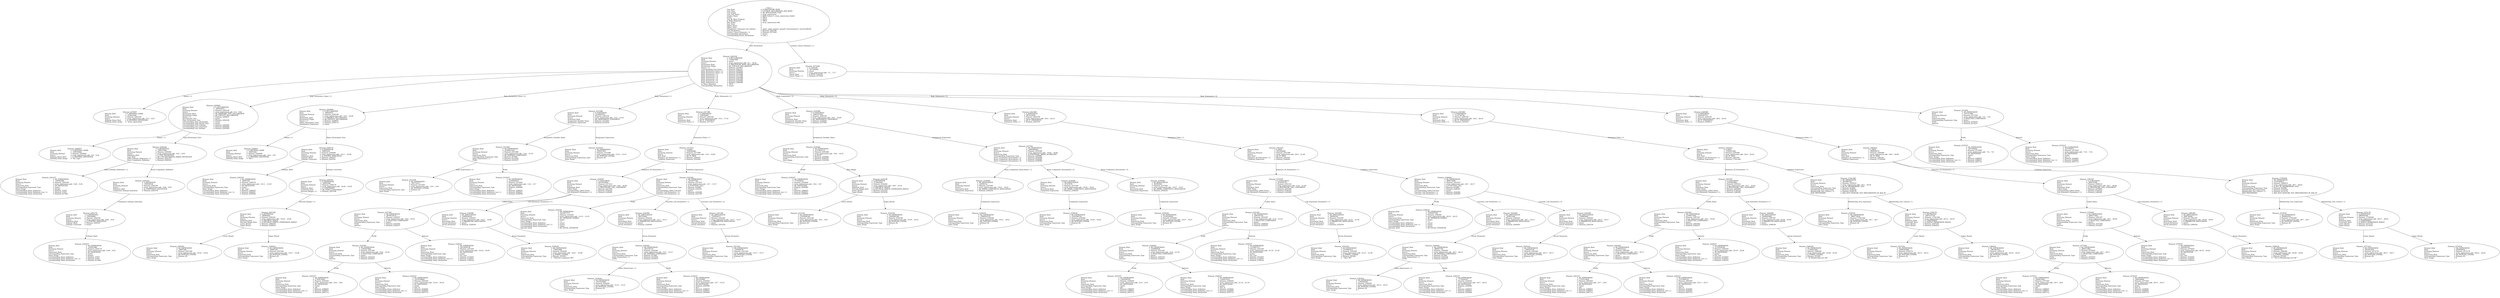 digraph "array_expressions.adt" {
  Unit_2 -> Element_2283106
      [ label=Unit_Declaration ];
  Unit_2 -> Element_2271428
      [ label="Context_Clause_Elements ( 1)" ];
  Unit_2
      [ label=<<TABLE BORDER="0" CELLBORDER="0" CELLSPACING="0" CELLPADDING="0"> 
          <TR><TD COLSPAN="3">Unit_2</TD></TR>
          <TR><TD ALIGN="LEFT">Unit_Kind   </TD><TD> = </TD><TD ALIGN="LEFT">A_PROCEDURE_BODY</TD></TR>
          <TR><TD ALIGN="LEFT">Unit_Class   </TD><TD> = </TD><TD ALIGN="LEFT">A_PUBLIC_DECLARATION_AND_BODY</TD></TR>
          <TR><TD ALIGN="LEFT">Unit_Origin   </TD><TD> = </TD><TD ALIGN="LEFT">AN_APPLICATION_UNIT</TD></TR>
          <TR><TD ALIGN="LEFT">Unit_Full_Name    </TD><TD> = </TD><TD ALIGN="LEFT">array_expressions</TD></TR>
          <TR><TD ALIGN="LEFT">Unique_Name   </TD><TD> = </TD><TD ALIGN="LEFT">ASIS Context 1: array_expressions (body)</TD></TR>
          <TR><TD ALIGN="LEFT">Exists  </TD><TD> = </TD><TD ALIGN="LEFT">TRUE</TD></TR>
          <TR><TD ALIGN="LEFT">Can_Be_Main_Program     </TD><TD> = </TD><TD ALIGN="LEFT">TRUE</TD></TR>
          <TR><TD ALIGN="LEFT">Is_Body_Required     </TD><TD> = </TD><TD ALIGN="LEFT">TRUE</TD></TR>
          <TR><TD ALIGN="LEFT">Text_Name   </TD><TD> = </TD><TD ALIGN="LEFT">array_expressions.adb</TD></TR>
          <TR><TD ALIGN="LEFT">Text_Form   </TD><TD> = </TD><TD ALIGN="LEFT"></TD></TR>
          <TR><TD ALIGN="LEFT">Object_Name   </TD><TD> = </TD><TD ALIGN="LEFT"></TD></TR>
          <TR><TD ALIGN="LEFT">Object_Form   </TD><TD> = </TD><TD ALIGN="LEFT"></TD></TR>
          <TR><TD ALIGN="LEFT">Compilation_Command_Line_Options         </TD><TD> = </TD><TD ALIGN="LEFT">-gnatc -gnatt -gnatws -gnatyN -mtune=generic -march=x86-64</TD></TR>
          <TR><TD ALIGN="LEFT">Unit_Declaration     </TD><TD> = </TD><TD ALIGN="LEFT">Element_2283106</TD></TR>
          <TR><TD ALIGN="LEFT">Context_Clause_Elements ( 1)        </TD><TD> = </TD><TD ALIGN="LEFT">Element_2271428</TD></TR>
          <TR><TD ALIGN="LEFT">Corresponding_Declaration       </TD><TD> = </TD><TD ALIGN="LEFT">(none)</TD></TR>
          <TR><TD ALIGN="LEFT">Corresponding_Parent_Declaration         </TD><TD> = </TD><TD ALIGN="LEFT">Unit_1</TD></TR>
          </TABLE>> ];
  Element_2271428 -> Element_2273265
      [ label="Clause_Name ( 1)" ];
  Element_2271428
      [ label=<<TABLE BORDER="0" CELLBORDER="0" CELLSPACING="0" CELLPADDING="0"> 
          <TR><TD COLSPAN="3">Element_2271428</TD></TR>
          <TR><TD ALIGN="LEFT">Element_Kind    </TD><TD> = </TD><TD ALIGN="LEFT">A_CLAUSE</TD></TR>
          <TR><TD ALIGN="LEFT">Hash  </TD><TD> = </TD><TD ALIGN="LEFT"> 437169200</TD></TR>
          <TR><TD ALIGN="LEFT">Enclosing_Element     </TD><TD> = </TD><TD ALIGN="LEFT">(none)</TD></TR>
          <TR><TD ALIGN="LEFT">Source  </TD><TD> = </TD><TD ALIGN="LEFT">array_expressions.adb - 7:1 .. 7:17</TD></TR>
          <TR><TD ALIGN="LEFT">Clause_Kind   </TD><TD> = </TD><TD ALIGN="LEFT">A_WITH_CLAUSE</TD></TR>
          <TR><TD ALIGN="LEFT">Clause_Name ( 1)     </TD><TD> = </TD><TD ALIGN="LEFT">Element_2273265</TD></TR>
          </TABLE>> ];
  Element_2273265 -> Element_2270237
      [ label=Prefix ];
  Element_2273265 -> Element_2272237
      [ label=Selector ];
  Element_2273265
      [ label=<<TABLE BORDER="0" CELLBORDER="0" CELLSPACING="0" CELLPADDING="0"> 
          <TR><TD COLSPAN="3">Element_2273265</TD></TR>
          <TR><TD ALIGN="LEFT">Element_Kind    </TD><TD> = </TD><TD ALIGN="LEFT">AN_EXPRESSION</TD></TR>
          <TR><TD ALIGN="LEFT">Hash  </TD><TD> = </TD><TD ALIGN="LEFT"> 437127496</TD></TR>
          <TR><TD ALIGN="LEFT">Enclosing_Element     </TD><TD> = </TD><TD ALIGN="LEFT">Element_2271428</TD></TR>
          <TR><TD ALIGN="LEFT">Source  </TD><TD> = </TD><TD ALIGN="LEFT">array_expressions.adb - 7:6 .. 7:16</TD></TR>
          <TR><TD ALIGN="LEFT">Expression_Kind    </TD><TD> = </TD><TD ALIGN="LEFT">A_SELECTED_COMPONENT</TD></TR>
          <TR><TD ALIGN="LEFT">Corresponding_Expression_Type        </TD><TD> = </TD><TD ALIGN="LEFT">(none)</TD></TR>
          <TR><TD ALIGN="LEFT">Prefix  </TD><TD> = </TD><TD ALIGN="LEFT">Element_2270237</TD></TR>
          <TR><TD ALIGN="LEFT">Selector   </TD><TD> = </TD><TD ALIGN="LEFT">Element_2272237</TD></TR>
          </TABLE>> ];
  Element_2270237
      [ label=<<TABLE BORDER="0" CELLBORDER="0" CELLSPACING="0" CELLPADDING="0"> 
          <TR><TD COLSPAN="3">Element_2270237</TD></TR>
          <TR><TD ALIGN="LEFT">Element_Kind    </TD><TD> = </TD><TD ALIGN="LEFT">AN_EXPRESSION</TD></TR>
          <TR><TD ALIGN="LEFT">Hash  </TD><TD> = </TD><TD ALIGN="LEFT"> 437185840</TD></TR>
          <TR><TD ALIGN="LEFT">Enclosing_Element     </TD><TD> = </TD><TD ALIGN="LEFT">Element_2273265</TD></TR>
          <TR><TD ALIGN="LEFT">Source  </TD><TD> = </TD><TD ALIGN="LEFT">array_expressions.adb - 7:6 .. 7:8</TD></TR>
          <TR><TD ALIGN="LEFT">Expression_Kind    </TD><TD> = </TD><TD ALIGN="LEFT">AN_IDENTIFIER</TD></TR>
          <TR><TD ALIGN="LEFT">Corresponding_Expression_Type        </TD><TD> = </TD><TD ALIGN="LEFT">(none)</TD></TR>
          <TR><TD ALIGN="LEFT">Name_Image   </TD><TD> = </TD><TD ALIGN="LEFT">ada</TD></TR>
          <TR><TD ALIGN="LEFT">Corresponding_Name_Definition        </TD><TD> = </TD><TD ALIGN="LEFT">Element_2388057</TD></TR>
          <TR><TD ALIGN="LEFT">Corresponding_Name_Definition_List ( 1)          </TD><TD> = </TD><TD ALIGN="LEFT">Element_2388057</TD></TR>
          <TR><TD ALIGN="LEFT">Corresponding_Name_Declaration        </TD><TD> = </TD><TD ALIGN="LEFT">Element_2401112</TD></TR>
          </TABLE>> ];
  Element_2272237
      [ label=<<TABLE BORDER="0" CELLBORDER="0" CELLSPACING="0" CELLPADDING="0"> 
          <TR><TD COLSPAN="3">Element_2272237</TD></TR>
          <TR><TD ALIGN="LEFT">Element_Kind    </TD><TD> = </TD><TD ALIGN="LEFT">AN_EXPRESSION</TD></TR>
          <TR><TD ALIGN="LEFT">Hash  </TD><TD> = </TD><TD ALIGN="LEFT"> 437185872</TD></TR>
          <TR><TD ALIGN="LEFT">Enclosing_Element     </TD><TD> = </TD><TD ALIGN="LEFT">Element_2273265</TD></TR>
          <TR><TD ALIGN="LEFT">Source  </TD><TD> = </TD><TD ALIGN="LEFT">array_expressions.adb - 7:10 .. 7:16</TD></TR>
          <TR><TD ALIGN="LEFT">Expression_Kind    </TD><TD> = </TD><TD ALIGN="LEFT">AN_IDENTIFIER</TD></TR>
          <TR><TD ALIGN="LEFT">Corresponding_Expression_Type        </TD><TD> = </TD><TD ALIGN="LEFT">(none)</TD></TR>
          <TR><TD ALIGN="LEFT">Name_Image   </TD><TD> = </TD><TD ALIGN="LEFT">text_io</TD></TR>
          <TR><TD ALIGN="LEFT">Corresponding_Name_Definition        </TD><TD> = </TD><TD ALIGN="LEFT">Element_2436081</TD></TR>
          <TR><TD ALIGN="LEFT">Corresponding_Name_Definition_List ( 1)          </TD><TD> = </TD><TD ALIGN="LEFT">Element_2436081</TD></TR>
          <TR><TD ALIGN="LEFT">Corresponding_Name_Declaration        </TD><TD> = </TD><TD ALIGN="LEFT">Element_6397112</TD></TR>
          </TABLE>> ];
  Element_2283106 -> Element_2275057
      [ label="Names ( 1)" ];
  Element_2283106 -> Element_2295082
      [ label="Body_Declarative_Items ( 1)" ];
  Element_2283106 -> Element_2304090
      [ label="Body_Declarative_Items ( 2)" ];
  Element_2283106 -> Element_2315388
      [ label="Body_Statements ( 1)" ];
  Element_2283106 -> Element_2317389
      [ label="Body_Statements ( 2)" ];
  Element_2283106 -> Element_2335388
      [ label="Body_Statements ( 3)" ];
  Element_2283106 -> Element_2341389
      [ label="Body_Statements ( 4)" ];
  Element_2283106 -> Element_2355389
      [ label="Body_Statements ( 5)" ];
  Element_2283106 -> Element_2369389
      [ label="Body_Statements ( 6)" ];
  Element_2283106
      [ label=<<TABLE BORDER="0" CELLBORDER="0" CELLSPACING="0" CELLPADDING="0"> 
          <TR><TD COLSPAN="3">Element_2283106</TD></TR>
          <TR><TD ALIGN="LEFT">Element_Kind    </TD><TD> = </TD><TD ALIGN="LEFT">A_DECLARATION</TD></TR>
          <TR><TD ALIGN="LEFT">Hash  </TD><TD> = </TD><TD ALIGN="LEFT"> 218641668</TD></TR>
          <TR><TD ALIGN="LEFT">Enclosing_Element     </TD><TD> = </TD><TD ALIGN="LEFT">(none)</TD></TR>
          <TR><TD ALIGN="LEFT">Source  </TD><TD> = </TD><TD ALIGN="LEFT">array_expressions.adb - 8:1 .. 32:22</TD></TR>
          <TR><TD ALIGN="LEFT">Declaration_Kind     </TD><TD> = </TD><TD ALIGN="LEFT">A_PROCEDURE_BODY_DECLARATION</TD></TR>
          <TR><TD ALIGN="LEFT">Declaration_Origin     </TD><TD> = </TD><TD ALIGN="LEFT">AN_EXPLICIT_DECLARATION</TD></TR>
          <TR><TD ALIGN="LEFT">Names ( 1)   </TD><TD> = </TD><TD ALIGN="LEFT">Element_2275057</TD></TR>
          <TR><TD ALIGN="LEFT">Corresponding_End_Name      </TD><TD> = </TD><TD ALIGN="LEFT">Element_2383237</TD></TR>
          <TR><TD ALIGN="LEFT">Body_Declarative_Items ( 1)       </TD><TD> = </TD><TD ALIGN="LEFT">Element_2295082</TD></TR>
          <TR><TD ALIGN="LEFT">Body_Declarative_Items ( 2)       </TD><TD> = </TD><TD ALIGN="LEFT">Element_2304090</TD></TR>
          <TR><TD ALIGN="LEFT">Body_Statements ( 1)      </TD><TD> = </TD><TD ALIGN="LEFT">Element_2315388</TD></TR>
          <TR><TD ALIGN="LEFT">Body_Statements ( 2)      </TD><TD> = </TD><TD ALIGN="LEFT">Element_2317389</TD></TR>
          <TR><TD ALIGN="LEFT">Body_Statements ( 3)      </TD><TD> = </TD><TD ALIGN="LEFT">Element_2335388</TD></TR>
          <TR><TD ALIGN="LEFT">Body_Statements ( 4)      </TD><TD> = </TD><TD ALIGN="LEFT">Element_2341389</TD></TR>
          <TR><TD ALIGN="LEFT">Body_Statements ( 5)      </TD><TD> = </TD><TD ALIGN="LEFT">Element_2355389</TD></TR>
          <TR><TD ALIGN="LEFT">Body_Statements ( 6)      </TD><TD> = </TD><TD ALIGN="LEFT">Element_2369389</TD></TR>
          <TR><TD ALIGN="LEFT">Is_Name_Repeated     </TD><TD> = </TD><TD ALIGN="LEFT">TRUE</TD></TR>
          <TR><TD ALIGN="LEFT">Corresponding_Declaration       </TD><TD> = </TD><TD ALIGN="LEFT">(none)</TD></TR>
          </TABLE>> ];
  Element_2275057
      [ label=<<TABLE BORDER="0" CELLBORDER="0" CELLSPACING="0" CELLPADDING="0"> 
          <TR><TD COLSPAN="3">Element_2275057</TD></TR>
          <TR><TD ALIGN="LEFT">Element_Kind    </TD><TD> = </TD><TD ALIGN="LEFT">A_DEFINING_NAME</TD></TR>
          <TR><TD ALIGN="LEFT">Hash  </TD><TD> = </TD><TD ALIGN="LEFT"> 218635436</TD></TR>
          <TR><TD ALIGN="LEFT">Enclosing_Element     </TD><TD> = </TD><TD ALIGN="LEFT">Element_2283106</TD></TR>
          <TR><TD ALIGN="LEFT">Source  </TD><TD> = </TD><TD ALIGN="LEFT">array_expressions.adb - 8:11 .. 8:27</TD></TR>
          <TR><TD ALIGN="LEFT">Defining_Name_Kind     </TD><TD> = </TD><TD ALIGN="LEFT">A_DEFINING_IDENTIFIER</TD></TR>
          <TR><TD ALIGN="LEFT">Defining_Name_Image     </TD><TD> = </TD><TD ALIGN="LEFT">"array_expressions"</TD></TR>
          </TABLE>> ];
  Element_2295082 -> Element_2284057
      [ label="Names ( 1)" ];
  Element_2295082 -> Element_2292160
      [ label=Type_Declaration_View ];
  Element_2295082
      [ label=<<TABLE BORDER="0" CELLBORDER="0" CELLSPACING="0" CELLPADDING="0"> 
          <TR><TD COLSPAN="3">Element_2295082</TD></TR>
          <TR><TD ALIGN="LEFT">Element_Kind    </TD><TD> = </TD><TD ALIGN="LEFT">A_DECLARATION</TD></TR>
          <TR><TD ALIGN="LEFT">Hash  </TD><TD> = </TD><TD ALIGN="LEFT"> 109352072</TD></TR>
          <TR><TD ALIGN="LEFT">Enclosing_Element     </TD><TD> = </TD><TD ALIGN="LEFT">Element_2283106</TD></TR>
          <TR><TD ALIGN="LEFT">Source  </TD><TD> = </TD><TD ALIGN="LEFT">array_expressions.adb - 9:4 .. 9:56</TD></TR>
          <TR><TD ALIGN="LEFT">Declaration_Kind     </TD><TD> = </TD><TD ALIGN="LEFT">AN_ORDINARY_TYPE_DECLARATION</TD></TR>
          <TR><TD ALIGN="LEFT">Declaration_Origin     </TD><TD> = </TD><TD ALIGN="LEFT">AN_EXPLICIT_DECLARATION</TD></TR>
          <TR><TD ALIGN="LEFT">Names ( 1)   </TD><TD> = </TD><TD ALIGN="LEFT">Element_2284057</TD></TR>
          <TR><TD ALIGN="LEFT">Discriminant_Part     </TD><TD> = </TD><TD ALIGN="LEFT">(none)</TD></TR>
          <TR><TD ALIGN="LEFT">Type_Declaration_View      </TD><TD> = </TD><TD ALIGN="LEFT">Element_2292160</TD></TR>
          <TR><TD ALIGN="LEFT">Corresponding_Type_Declaration        </TD><TD> = </TD><TD ALIGN="LEFT">(none)</TD></TR>
          <TR><TD ALIGN="LEFT">Corresponding_Type_Partial_View        </TD><TD> = </TD><TD ALIGN="LEFT">(none)</TD></TR>
          <TR><TD ALIGN="LEFT">Corresponding_First_Subtype       </TD><TD> = </TD><TD ALIGN="LEFT">Element_2295082</TD></TR>
          <TR><TD ALIGN="LEFT">Corresponding_Last_Constraint        </TD><TD> = </TD><TD ALIGN="LEFT">Element_2295082</TD></TR>
          <TR><TD ALIGN="LEFT">Corresponding_Last_Subtype       </TD><TD> = </TD><TD ALIGN="LEFT">Element_2295082</TD></TR>
          </TABLE>> ];
  Element_2284057
      [ label=<<TABLE BORDER="0" CELLBORDER="0" CELLSPACING="0" CELLPADDING="0"> 
          <TR><TD COLSPAN="3">Element_2284057</TD></TR>
          <TR><TD ALIGN="LEFT">Element_Kind    </TD><TD> = </TD><TD ALIGN="LEFT">A_DEFINING_NAME</TD></TR>
          <TR><TD ALIGN="LEFT">Hash  </TD><TD> = </TD><TD ALIGN="LEFT"> 109350482</TD></TR>
          <TR><TD ALIGN="LEFT">Enclosing_Element     </TD><TD> = </TD><TD ALIGN="LEFT">Element_2295082</TD></TR>
          <TR><TD ALIGN="LEFT">Source  </TD><TD> = </TD><TD ALIGN="LEFT">array_expressions.adb - 9:9 .. 9:16</TD></TR>
          <TR><TD ALIGN="LEFT">Defining_Name_Kind     </TD><TD> = </TD><TD ALIGN="LEFT">A_DEFINING_IDENTIFIER</TD></TR>
          <TR><TD ALIGN="LEFT">Defining_Name_Image     </TD><TD> = </TD><TD ALIGN="LEFT">"Arr_Type"</TD></TR>
          </TABLE>> ];
  Element_2292160 -> Element_2291237
      [ label="Index_Subtype_Definitions ( 1)" ];
  Element_2292160 -> Element_2294183
      [ label=Array_Component_Definition ];
  Element_2292160
      [ label=<<TABLE BORDER="0" CELLBORDER="0" CELLSPACING="0" CELLPADDING="0"> 
          <TR><TD COLSPAN="3">Element_2292160</TD></TR>
          <TR><TD ALIGN="LEFT">Element_Kind    </TD><TD> = </TD><TD ALIGN="LEFT">A_DEFINITION</TD></TR>
          <TR><TD ALIGN="LEFT">Hash  </TD><TD> = </TD><TD ALIGN="LEFT"> 109357066</TD></TR>
          <TR><TD ALIGN="LEFT">Enclosing_Element     </TD><TD> = </TD><TD ALIGN="LEFT">Element_2295082</TD></TR>
          <TR><TD ALIGN="LEFT">Source  </TD><TD> = </TD><TD ALIGN="LEFT">array_expressions.adb - 9:21 .. 9:55</TD></TR>
          <TR><TD ALIGN="LEFT">Definition_Kind    </TD><TD> = </TD><TD ALIGN="LEFT">A_TYPE_DEFINITION</TD></TR>
          <TR><TD ALIGN="LEFT">Type_Kind   </TD><TD> = </TD><TD ALIGN="LEFT">AN_UNCONSTRAINED_ARRAY_DEFINITION</TD></TR>
          <TR><TD ALIGN="LEFT">Index_Subtype_Definitions ( 1)        </TD><TD> = </TD><TD ALIGN="LEFT">Element_2291237</TD></TR>
          <TR><TD ALIGN="LEFT">Array_Component_Definition       </TD><TD> = </TD><TD ALIGN="LEFT">Element_2294183</TD></TR>
          </TABLE>> ];
  Element_2291237
      [ label=<<TABLE BORDER="0" CELLBORDER="0" CELLSPACING="0" CELLPADDING="0"> 
          <TR><TD COLSPAN="3">Element_2291237</TD></TR>
          <TR><TD ALIGN="LEFT">Element_Kind    </TD><TD> = </TD><TD ALIGN="LEFT">AN_EXPRESSION</TD></TR>
          <TR><TD ALIGN="LEFT">Hash  </TD><TD> = </TD><TD ALIGN="LEFT"> 109362008</TD></TR>
          <TR><TD ALIGN="LEFT">Enclosing_Element     </TD><TD> = </TD><TD ALIGN="LEFT">Element_2292160</TD></TR>
          <TR><TD ALIGN="LEFT">Source  </TD><TD> = </TD><TD ALIGN="LEFT">array_expressions.adb - 9:28 .. 9:34</TD></TR>
          <TR><TD ALIGN="LEFT">Expression_Kind    </TD><TD> = </TD><TD ALIGN="LEFT">AN_IDENTIFIER</TD></TR>
          <TR><TD ALIGN="LEFT">Corresponding_Expression_Type        </TD><TD> = </TD><TD ALIGN="LEFT">(none)</TD></TR>
          <TR><TD ALIGN="LEFT">Name_Image   </TD><TD> = </TD><TD ALIGN="LEFT">Integer</TD></TR>
          <TR><TD ALIGN="LEFT">Corresponding_Name_Definition        </TD><TD> = </TD><TD ALIGN="LEFT">Element_37057</TD></TR>
          <TR><TD ALIGN="LEFT">Corresponding_Name_Definition_List ( 1)          </TD><TD> = </TD><TD ALIGN="LEFT">Element_37057</TD></TR>
          <TR><TD ALIGN="LEFT">Corresponding_Name_Declaration        </TD><TD> = </TD><TD ALIGN="LEFT">Element_917082</TD></TR>
          </TABLE>> ];
  Element_2294183 -> Element_2293176
      [ label=Component_Subtype_Indication ];
  Element_2294183
      [ label=<<TABLE BORDER="0" CELLBORDER="0" CELLSPACING="0" CELLPADDING="0"> 
          <TR><TD COLSPAN="3">Element_2294183</TD></TR>
          <TR><TD ALIGN="LEFT">Element_Kind    </TD><TD> = </TD><TD ALIGN="LEFT">A_DEFINITION</TD></TR>
          <TR><TD ALIGN="LEFT">Hash  </TD><TD> = </TD><TD ALIGN="LEFT"> 109358530</TD></TR>
          <TR><TD ALIGN="LEFT">Enclosing_Element     </TD><TD> = </TD><TD ALIGN="LEFT">Element_2292160</TD></TR>
          <TR><TD ALIGN="LEFT">Source  </TD><TD> = </TD><TD ALIGN="LEFT">array_expressions.adb - 9:49 .. 9:55</TD></TR>
          <TR><TD ALIGN="LEFT">Definition_Kind    </TD><TD> = </TD><TD ALIGN="LEFT">A_COMPONENT_DEFINITION</TD></TR>
          <TR><TD ALIGN="LEFT">Component_Subtype_Indication        </TD><TD> = </TD><TD ALIGN="LEFT">Element_2293176</TD></TR>
          </TABLE>> ];
  Element_2293176 -> Element_2293237
      [ label=Subtype_Mark ];
  Element_2293176
      [ label=<<TABLE BORDER="0" CELLBORDER="0" CELLSPACING="0" CELLPADDING="0"> 
          <TR><TD COLSPAN="3">Element_2293176</TD></TR>
          <TR><TD ALIGN="LEFT">Element_Kind    </TD><TD> = </TD><TD ALIGN="LEFT">A_DEFINITION</TD></TR>
          <TR><TD ALIGN="LEFT">Hash  </TD><TD> = </TD><TD ALIGN="LEFT"> 109358082</TD></TR>
          <TR><TD ALIGN="LEFT">Enclosing_Element     </TD><TD> = </TD><TD ALIGN="LEFT">Element_2294183</TD></TR>
          <TR><TD ALIGN="LEFT">Source  </TD><TD> = </TD><TD ALIGN="LEFT">array_expressions.adb - 9:49 .. 9:55</TD></TR>
          <TR><TD ALIGN="LEFT">Definition_Kind    </TD><TD> = </TD><TD ALIGN="LEFT">A_SUBTYPE_INDICATION</TD></TR>
          <TR><TD ALIGN="LEFT">Subtype_Mark    </TD><TD> = </TD><TD ALIGN="LEFT">Element_2293237</TD></TR>
          <TR><TD ALIGN="LEFT">Subtype_Constraint     </TD><TD> = </TD><TD ALIGN="LEFT">(none)</TD></TR>
          </TABLE>> ];
  Element_2293237
      [ label=<<TABLE BORDER="0" CELLBORDER="0" CELLSPACING="0" CELLPADDING="0"> 
          <TR><TD COLSPAN="3">Element_2293237</TD></TR>
          <TR><TD ALIGN="LEFT">Element_Kind    </TD><TD> = </TD><TD ALIGN="LEFT">AN_EXPRESSION</TD></TR>
          <TR><TD ALIGN="LEFT">Hash  </TD><TD> = </TD><TD ALIGN="LEFT"> 109361986</TD></TR>
          <TR><TD ALIGN="LEFT">Enclosing_Element     </TD><TD> = </TD><TD ALIGN="LEFT">Element_2293176</TD></TR>
          <TR><TD ALIGN="LEFT">Source  </TD><TD> = </TD><TD ALIGN="LEFT">array_expressions.adb - 9:49 .. 9:55</TD></TR>
          <TR><TD ALIGN="LEFT">Expression_Kind    </TD><TD> = </TD><TD ALIGN="LEFT">AN_IDENTIFIER</TD></TR>
          <TR><TD ALIGN="LEFT">Corresponding_Expression_Type        </TD><TD> = </TD><TD ALIGN="LEFT">(none)</TD></TR>
          <TR><TD ALIGN="LEFT">Name_Image   </TD><TD> = </TD><TD ALIGN="LEFT">Integer</TD></TR>
          <TR><TD ALIGN="LEFT">Corresponding_Name_Definition        </TD><TD> = </TD><TD ALIGN="LEFT">Element_37057</TD></TR>
          <TR><TD ALIGN="LEFT">Corresponding_Name_Definition_List ( 1)          </TD><TD> = </TD><TD ALIGN="LEFT">Element_37057</TD></TR>
          <TR><TD ALIGN="LEFT">Corresponding_Name_Declaration        </TD><TD> = </TD><TD ALIGN="LEFT">Element_917082</TD></TR>
          </TABLE>> ];
  Element_2304090 -> Element_2296057
      [ label="Names ( 1)" ];
  Element_2304090 -> Element_2309176
      [ label=Object_Declaration_View ];
  Element_2304090
      [ label=<<TABLE BORDER="0" CELLBORDER="0" CELLSPACING="0" CELLPADDING="0"> 
          <TR><TD COLSPAN="3">Element_2304090</TD></TR>
          <TR><TD ALIGN="LEFT">Element_Kind    </TD><TD> = </TD><TD ALIGN="LEFT">A_DECLARATION</TD></TR>
          <TR><TD ALIGN="LEFT">Hash  </TD><TD> = </TD><TD ALIGN="LEFT"> 54692676</TD></TR>
          <TR><TD ALIGN="LEFT">Enclosing_Element     </TD><TD> = </TD><TD ALIGN="LEFT">Element_2283106</TD></TR>
          <TR><TD ALIGN="LEFT">Source  </TD><TD> = </TD><TD ALIGN="LEFT">array_expressions.adb - 10:4 .. 10:30</TD></TR>
          <TR><TD ALIGN="LEFT">Declaration_Kind     </TD><TD> = </TD><TD ALIGN="LEFT">A_VARIABLE_DECLARATION</TD></TR>
          <TR><TD ALIGN="LEFT">Declaration_Origin     </TD><TD> = </TD><TD ALIGN="LEFT">AN_EXPLICIT_DECLARATION</TD></TR>
          <TR><TD ALIGN="LEFT">Names ( 1)   </TD><TD> = </TD><TD ALIGN="LEFT">Element_2296057</TD></TR>
          <TR><TD ALIGN="LEFT">Object_Declaration_View      </TD><TD> = </TD><TD ALIGN="LEFT">Element_2309176</TD></TR>
          <TR><TD ALIGN="LEFT">Initialization_Expression       </TD><TD> = </TD><TD ALIGN="LEFT">(none)</TD></TR>
          </TABLE>> ];
  Element_2296057
      [ label=<<TABLE BORDER="0" CELLBORDER="0" CELLSPACING="0" CELLPADDING="0"> 
          <TR><TD COLSPAN="3">Element_2296057</TD></TR>
          <TR><TD ALIGN="LEFT">Element_Kind    </TD><TD> = </TD><TD ALIGN="LEFT">A_DEFINING_NAME</TD></TR>
          <TR><TD ALIGN="LEFT">Hash  </TD><TD> = </TD><TD ALIGN="LEFT"> 54691620</TD></TR>
          <TR><TD ALIGN="LEFT">Enclosing_Element     </TD><TD> = </TD><TD ALIGN="LEFT">Element_2304090</TD></TR>
          <TR><TD ALIGN="LEFT">Source  </TD><TD> = </TD><TD ALIGN="LEFT">array_expressions.adb - 10:4 .. 10:7</TD></TR>
          <TR><TD ALIGN="LEFT">Defining_Name_Kind     </TD><TD> = </TD><TD ALIGN="LEFT">A_DEFINING_IDENTIFIER</TD></TR>
          <TR><TD ALIGN="LEFT">Defining_Name_Image     </TD><TD> = </TD><TD ALIGN="LEFT">"Arr1"</TD></TR>
          </TABLE>> ];
  Element_2309176 -> Element_2303237
      [ label=Subtype_Mark ];
  Element_2309176 -> Element_2305181
      [ label=Subtype_Constraint ];
  Element_2309176
      [ label=<<TABLE BORDER="0" CELLBORDER="0" CELLSPACING="0" CELLPADDING="0"> 
          <TR><TD COLSPAN="3">Element_2309176</TD></TR>
          <TR><TD ALIGN="LEFT">Element_Kind    </TD><TD> = </TD><TD ALIGN="LEFT">A_DEFINITION</TD></TR>
          <TR><TD ALIGN="LEFT">Hash  </TD><TD> = </TD><TD ALIGN="LEFT"> 54695435</TD></TR>
          <TR><TD ALIGN="LEFT">Enclosing_Element     </TD><TD> = </TD><TD ALIGN="LEFT">Element_2304090</TD></TR>
          <TR><TD ALIGN="LEFT">Source  </TD><TD> = </TD><TD ALIGN="LEFT">array_expressions.adb - 10:11 .. 10:29</TD></TR>
          <TR><TD ALIGN="LEFT">Definition_Kind    </TD><TD> = </TD><TD ALIGN="LEFT">A_SUBTYPE_INDICATION</TD></TR>
          <TR><TD ALIGN="LEFT">Subtype_Mark    </TD><TD> = </TD><TD ALIGN="LEFT">Element_2303237</TD></TR>
          <TR><TD ALIGN="LEFT">Subtype_Constraint     </TD><TD> = </TD><TD ALIGN="LEFT">Element_2305181</TD></TR>
          </TABLE>> ];
  Element_2303237
      [ label=<<TABLE BORDER="0" CELLBORDER="0" CELLSPACING="0" CELLPADDING="0"> 
          <TR><TD COLSPAN="3">Element_2303237</TD></TR>
          <TR><TD ALIGN="LEFT">Element_Kind    </TD><TD> = </TD><TD ALIGN="LEFT">AN_EXPRESSION</TD></TR>
          <TR><TD ALIGN="LEFT">Hash  </TD><TD> = </TD><TD ALIGN="LEFT"> 54697387</TD></TR>
          <TR><TD ALIGN="LEFT">Enclosing_Element     </TD><TD> = </TD><TD ALIGN="LEFT">Element_2309176</TD></TR>
          <TR><TD ALIGN="LEFT">Source  </TD><TD> = </TD><TD ALIGN="LEFT">array_expressions.adb - 10:11 .. 10:18</TD></TR>
          <TR><TD ALIGN="LEFT">Expression_Kind    </TD><TD> = </TD><TD ALIGN="LEFT">AN_IDENTIFIER</TD></TR>
          <TR><TD ALIGN="LEFT">Corresponding_Expression_Type        </TD><TD> = </TD><TD ALIGN="LEFT">(none)</TD></TR>
          <TR><TD ALIGN="LEFT">Name_Image   </TD><TD> = </TD><TD ALIGN="LEFT">Arr_Type</TD></TR>
          <TR><TD ALIGN="LEFT">Corresponding_Name_Definition        </TD><TD> = </TD><TD ALIGN="LEFT">Element_2284057</TD></TR>
          <TR><TD ALIGN="LEFT">Corresponding_Name_Definition_List ( 1)          </TD><TD> = </TD><TD ALIGN="LEFT">Element_2284057</TD></TR>
          <TR><TD ALIGN="LEFT">Corresponding_Name_Declaration        </TD><TD> = </TD><TD ALIGN="LEFT">Element_2295082</TD></TR>
          </TABLE>> ];
  Element_2305181 -> Element_2307189
      [ label="Discrete_Ranges ( 1)" ];
  Element_2305181
      [ label=<<TABLE BORDER="0" CELLBORDER="0" CELLSPACING="0" CELLPADDING="0"> 
          <TR><TD COLSPAN="3">Element_2305181</TD></TR>
          <TR><TD ALIGN="LEFT">Element_Kind    </TD><TD> = </TD><TD ALIGN="LEFT">A_DEFINITION</TD></TR>
          <TR><TD ALIGN="LEFT">Hash  </TD><TD> = </TD><TD ALIGN="LEFT"> 54695588</TD></TR>
          <TR><TD ALIGN="LEFT">Enclosing_Element     </TD><TD> = </TD><TD ALIGN="LEFT">Element_2309176</TD></TR>
          <TR><TD ALIGN="LEFT">Source  </TD><TD> = </TD><TD ALIGN="LEFT">array_expressions.adb - 10:20 .. 10:29</TD></TR>
          <TR><TD ALIGN="LEFT">Definition_Kind    </TD><TD> = </TD><TD ALIGN="LEFT">A_CONSTRAINT</TD></TR>
          <TR><TD ALIGN="LEFT">Constraint_Kind    </TD><TD> = </TD><TD ALIGN="LEFT">AN_INDEX_CONSTRAINT</TD></TR>
          <TR><TD ALIGN="LEFT">Discrete_Ranges ( 1)      </TD><TD> = </TD><TD ALIGN="LEFT">Element_2307189</TD></TR>
          </TABLE>> ];
  Element_2307189 -> Element_2306234
      [ label=Lower_Bound ];
  Element_2307189 -> Element_2308234
      [ label=Upper_Bound ];
  Element_2307189
      [ label=<<TABLE BORDER="0" CELLBORDER="0" CELLSPACING="0" CELLPADDING="0"> 
          <TR><TD COLSPAN="3">Element_2307189</TD></TR>
          <TR><TD ALIGN="LEFT">Element_Kind    </TD><TD> = </TD><TD ALIGN="LEFT">A_DEFINITION</TD></TR>
          <TR><TD ALIGN="LEFT">Hash  </TD><TD> = </TD><TD ALIGN="LEFT"> 54695848</TD></TR>
          <TR><TD ALIGN="LEFT">Enclosing_Element     </TD><TD> = </TD><TD ALIGN="LEFT">Element_2305181</TD></TR>
          <TR><TD ALIGN="LEFT">Source  </TD><TD> = </TD><TD ALIGN="LEFT">array_expressions.adb - 10:22 .. 10:28</TD></TR>
          <TR><TD ALIGN="LEFT">Definition_Kind    </TD><TD> = </TD><TD ALIGN="LEFT">A_DISCRETE_RANGE</TD></TR>
          <TR><TD ALIGN="LEFT">Discrete_Range_Kind     </TD><TD> = </TD><TD ALIGN="LEFT">A_DISCRETE_SIMPLE_EXPRESSION_RANGE</TD></TR>
          <TR><TD ALIGN="LEFT">Lower_Bound   </TD><TD> = </TD><TD ALIGN="LEFT">Element_2306234</TD></TR>
          <TR><TD ALIGN="LEFT">Upper_Bound   </TD><TD> = </TD><TD ALIGN="LEFT">Element_2308234</TD></TR>
          </TABLE>> ];
  Element_2306234
      [ label=<<TABLE BORDER="0" CELLBORDER="0" CELLSPACING="0" CELLPADDING="0"> 
          <TR><TD COLSPAN="3">Element_2306234</TD></TR>
          <TR><TD ALIGN="LEFT">Element_Kind    </TD><TD> = </TD><TD ALIGN="LEFT">AN_EXPRESSION</TD></TR>
          <TR><TD ALIGN="LEFT">Hash  </TD><TD> = </TD><TD ALIGN="LEFT"> 54697286</TD></TR>
          <TR><TD ALIGN="LEFT">Enclosing_Element     </TD><TD> = </TD><TD ALIGN="LEFT">Element_2307189</TD></TR>
          <TR><TD ALIGN="LEFT">Source  </TD><TD> = </TD><TD ALIGN="LEFT">array_expressions.adb - 10:22 .. 10:22</TD></TR>
          <TR><TD ALIGN="LEFT">Expression_Kind    </TD><TD> = </TD><TD ALIGN="LEFT">AN_INTEGER_LITERAL</TD></TR>
          <TR><TD ALIGN="LEFT">Corresponding_Expression_Type        </TD><TD> = </TD><TD ALIGN="LEFT">Element_82</TD></TR>
          <TR><TD ALIGN="LEFT">Value_Image   </TD><TD> = </TD><TD ALIGN="LEFT">1</TD></TR>
          </TABLE>> ];
  Element_2308234
      [ label=<<TABLE BORDER="0" CELLBORDER="0" CELLSPACING="0" CELLPADDING="0"> 
          <TR><TD COLSPAN="3">Element_2308234</TD></TR>
          <TR><TD ALIGN="LEFT">Element_Kind    </TD><TD> = </TD><TD ALIGN="LEFT">AN_EXPRESSION</TD></TR>
          <TR><TD ALIGN="LEFT">Hash  </TD><TD> = </TD><TD ALIGN="LEFT"> 54697291</TD></TR>
          <TR><TD ALIGN="LEFT">Enclosing_Element     </TD><TD> = </TD><TD ALIGN="LEFT">Element_2307189</TD></TR>
          <TR><TD ALIGN="LEFT">Source  </TD><TD> = </TD><TD ALIGN="LEFT">array_expressions.adb - 10:27 .. 10:28</TD></TR>
          <TR><TD ALIGN="LEFT">Expression_Kind    </TD><TD> = </TD><TD ALIGN="LEFT">AN_INTEGER_LITERAL</TD></TR>
          <TR><TD ALIGN="LEFT">Corresponding_Expression_Type        </TD><TD> = </TD><TD ALIGN="LEFT">Element_82</TD></TR>
          <TR><TD ALIGN="LEFT">Value_Image   </TD><TD> = </TD><TD ALIGN="LEFT">26</TD></TR>
          </TABLE>> ];
  Element_2315388 -> Element_2313263
      [ label=Assignment_Variable_Name ];
  Element_2315388 -> Element_2314234
      [ label=Assignment_Expression ];
  Element_2315388
      [ label=<<TABLE BORDER="0" CELLBORDER="0" CELLSPACING="0" CELLPADDING="0"> 
          <TR><TD COLSPAN="3">Element_2315388</TD></TR>
          <TR><TD ALIGN="LEFT">Element_Kind    </TD><TD> = </TD><TD ALIGN="LEFT">A_STATEMENT</TD></TR>
          <TR><TD ALIGN="LEFT">Hash  </TD><TD> = </TD><TD ALIGN="LEFT">-2140640751</TD></TR>
          <TR><TD ALIGN="LEFT">Enclosing_Element     </TD><TD> = </TD><TD ALIGN="LEFT">Element_2283106</TD></TR>
          <TR><TD ALIGN="LEFT">Source  </TD><TD> = </TD><TD ALIGN="LEFT">array_expressions.adb - 13:4 .. 13:16</TD></TR>
          <TR><TD ALIGN="LEFT">Statement_Kind    </TD><TD> = </TD><TD ALIGN="LEFT">AN_ASSIGNMENT_STATEMENT</TD></TR>
          <TR><TD ALIGN="LEFT">Assignment_Variable_Name       </TD><TD> = </TD><TD ALIGN="LEFT">Element_2313263</TD></TR>
          <TR><TD ALIGN="LEFT">Assignment_Expression      </TD><TD> = </TD><TD ALIGN="LEFT">Element_2314234</TD></TR>
          </TABLE>> ];
  Element_2313263 -> Element_2312234
      [ label="Index_Expressions ( 1)" ];
  Element_2313263 -> Element_2310237
      [ label=Prefix ];
  Element_2313263
      [ label=<<TABLE BORDER="0" CELLBORDER="0" CELLSPACING="0" CELLPADDING="0"> 
          <TR><TD COLSPAN="3">Element_2313263</TD></TR>
          <TR><TD ALIGN="LEFT">Element_Kind    </TD><TD> = </TD><TD ALIGN="LEFT">AN_EXPRESSION</TD></TR>
          <TR><TD ALIGN="LEFT">Hash  </TD><TD> = </TD><TD ALIGN="LEFT">-2140641252</TD></TR>
          <TR><TD ALIGN="LEFT">Enclosing_Element     </TD><TD> = </TD><TD ALIGN="LEFT">Element_2315388</TD></TR>
          <TR><TD ALIGN="LEFT">Source  </TD><TD> = </TD><TD ALIGN="LEFT">array_expressions.adb - 13:4 .. 13:10</TD></TR>
          <TR><TD ALIGN="LEFT">Expression_Kind    </TD><TD> = </TD><TD ALIGN="LEFT">AN_INDEXED_COMPONENT</TD></TR>
          <TR><TD ALIGN="LEFT">Corresponding_Expression_Type        </TD><TD> = </TD><TD ALIGN="LEFT">Element_917082</TD></TR>
          <TR><TD ALIGN="LEFT">Index_Expressions ( 1)      </TD><TD> = </TD><TD ALIGN="LEFT">Element_2312234</TD></TR>
          <TR><TD ALIGN="LEFT">Prefix  </TD><TD> = </TD><TD ALIGN="LEFT">Element_2310237</TD></TR>
          </TABLE>> ];
  Element_2310237
      [ label=<<TABLE BORDER="0" CELLBORDER="0" CELLSPACING="0" CELLPADDING="0"> 
          <TR><TD COLSPAN="3">Element_2310237</TD></TR>
          <TR><TD ALIGN="LEFT">Element_Kind    </TD><TD> = </TD><TD ALIGN="LEFT">AN_EXPRESSION</TD></TR>
          <TR><TD ALIGN="LEFT">Hash  </TD><TD> = </TD><TD ALIGN="LEFT">-2140640332</TD></TR>
          <TR><TD ALIGN="LEFT">Enclosing_Element     </TD><TD> = </TD><TD ALIGN="LEFT">Element_2313263</TD></TR>
          <TR><TD ALIGN="LEFT">Source  </TD><TD> = </TD><TD ALIGN="LEFT">array_expressions.adb - 13:4 .. 13:7</TD></TR>
          <TR><TD ALIGN="LEFT">Expression_Kind    </TD><TD> = </TD><TD ALIGN="LEFT">AN_IDENTIFIER</TD></TR>
          <TR><TD ALIGN="LEFT">Corresponding_Expression_Type        </TD><TD> = </TD><TD ALIGN="LEFT">Element_2295082</TD></TR>
          <TR><TD ALIGN="LEFT">Name_Image   </TD><TD> = </TD><TD ALIGN="LEFT">Arr1</TD></TR>
          <TR><TD ALIGN="LEFT">Corresponding_Name_Definition        </TD><TD> = </TD><TD ALIGN="LEFT">Element_2296057</TD></TR>
          <TR><TD ALIGN="LEFT">Corresponding_Name_Definition_List ( 1)          </TD><TD> = </TD><TD ALIGN="LEFT">Element_2296057</TD></TR>
          <TR><TD ALIGN="LEFT">Corresponding_Name_Declaration        </TD><TD> = </TD><TD ALIGN="LEFT">Element_2304090</TD></TR>
          </TABLE>> ];
  Element_2312234
      [ label=<<TABLE BORDER="0" CELLBORDER="0" CELLSPACING="0" CELLPADDING="0"> 
          <TR><TD COLSPAN="3">Element_2312234</TD></TR>
          <TR><TD ALIGN="LEFT">Element_Kind    </TD><TD> = </TD><TD ALIGN="LEFT">AN_EXPRESSION</TD></TR>
          <TR><TD ALIGN="LEFT">Hash  </TD><TD> = </TD><TD ALIGN="LEFT"> 543714217</TD></TR>
          <TR><TD ALIGN="LEFT">Enclosing_Element     </TD><TD> = </TD><TD ALIGN="LEFT">Element_2313263</TD></TR>
          <TR><TD ALIGN="LEFT">Source  </TD><TD> = </TD><TD ALIGN="LEFT">array_expressions.adb - 13:9 .. 13:9</TD></TR>
          <TR><TD ALIGN="LEFT">Expression_Kind    </TD><TD> = </TD><TD ALIGN="LEFT">AN_INTEGER_LITERAL</TD></TR>
          <TR><TD ALIGN="LEFT">Corresponding_Expression_Type        </TD><TD> = </TD><TD ALIGN="LEFT">Element_82</TD></TR>
          <TR><TD ALIGN="LEFT">Value_Image   </TD><TD> = </TD><TD ALIGN="LEFT">1</TD></TR>
          </TABLE>> ];
  Element_2314234
      [ label=<<TABLE BORDER="0" CELLBORDER="0" CELLSPACING="0" CELLPADDING="0"> 
          <TR><TD COLSPAN="3">Element_2314234</TD></TR>
          <TR><TD ALIGN="LEFT">Element_Kind    </TD><TD> = </TD><TD ALIGN="LEFT">AN_EXPRESSION</TD></TR>
          <TR><TD ALIGN="LEFT">Hash  </TD><TD> = </TD><TD ALIGN="LEFT">-530027607</TD></TR>
          <TR><TD ALIGN="LEFT">Enclosing_Element     </TD><TD> = </TD><TD ALIGN="LEFT">Element_2315388</TD></TR>
          <TR><TD ALIGN="LEFT">Source  </TD><TD> = </TD><TD ALIGN="LEFT">array_expressions.adb - 13:15 .. 13:15</TD></TR>
          <TR><TD ALIGN="LEFT">Expression_Kind    </TD><TD> = </TD><TD ALIGN="LEFT">AN_INTEGER_LITERAL</TD></TR>
          <TR><TD ALIGN="LEFT">Corresponding_Expression_Type        </TD><TD> = </TD><TD ALIGN="LEFT">Element_82</TD></TR>
          <TR><TD ALIGN="LEFT">Value_Image   </TD><TD> = </TD><TD ALIGN="LEFT">1</TD></TR>
          </TABLE>> ];
  Element_2317389 -> Element_2317414
      [ label="Statement_Paths ( 1)" ];
  Element_2317389
      [ label=<<TABLE BORDER="0" CELLBORDER="0" CELLSPACING="0" CELLPADDING="0"> 
          <TR><TD COLSPAN="3">Element_2317389</TD></TR>
          <TR><TD ALIGN="LEFT">Element_Kind    </TD><TD> = </TD><TD ALIGN="LEFT">A_STATEMENT</TD></TR>
          <TR><TD ALIGN="LEFT">Hash  </TD><TD> = </TD><TD ALIGN="LEFT"> 538582661</TD></TR>
          <TR><TD ALIGN="LEFT">Enclosing_Element     </TD><TD> = </TD><TD ALIGN="LEFT">Element_2283106</TD></TR>
          <TR><TD ALIGN="LEFT">Source  </TD><TD> = </TD><TD ALIGN="LEFT">array_expressions.adb - 15:4 .. 17:10</TD></TR>
          <TR><TD ALIGN="LEFT">Statement_Kind    </TD><TD> = </TD><TD ALIGN="LEFT">AN_IF_STATEMENT</TD></TR>
          <TR><TD ALIGN="LEFT">Statement_Paths ( 1)      </TD><TD> = </TD><TD ALIGN="LEFT">Element_2317414</TD></TR>
          </TABLE>> ];
  Element_2317414 -> Element_2329397
      [ label="Sequence_Of_Statements ( 1)" ];
  Element_2317414 -> Element_2322262
      [ label=Condition_Expression ];
  Element_2317414
      [ label=<<TABLE BORDER="0" CELLBORDER="0" CELLSPACING="0" CELLPADDING="0"> 
          <TR><TD COLSPAN="3">Element_2317414</TD></TR>
          <TR><TD ALIGN="LEFT">Element_Kind    </TD><TD> = </TD><TD ALIGN="LEFT">A_PATH</TD></TR>
          <TR><TD ALIGN="LEFT">Hash  </TD><TD> = </TD><TD ALIGN="LEFT"> 538582686</TD></TR>
          <TR><TD ALIGN="LEFT">Enclosing_Element     </TD><TD> = </TD><TD ALIGN="LEFT">Element_2317389</TD></TR>
          <TR><TD ALIGN="LEFT">Source  </TD><TD> = </TD><TD ALIGN="LEFT">array_expressions.adb - 15:4 .. 16:50</TD></TR>
          <TR><TD ALIGN="LEFT">Path_Kind   </TD><TD> = </TD><TD ALIGN="LEFT">AN_IF_PATH</TD></TR>
          <TR><TD ALIGN="LEFT">Sequence_Of_Statements ( 1)       </TD><TD> = </TD><TD ALIGN="LEFT">Element_2329397</TD></TR>
          <TR><TD ALIGN="LEFT">Condition_Expression      </TD><TD> = </TD><TD ALIGN="LEFT">Element_2322262</TD></TR>
          </TABLE>> ];
  Element_2322262 -> Element_2322241
      [ label=Prefix ];
  Element_2322262 -> Element_2320385
      [ label="Function_Call_Parameters ( 1)" ];
  Element_2322262 -> Element_2321385
      [ label="Function_Call_Parameters ( 2)" ];
  Element_2322262
      [ label=<<TABLE BORDER="0" CELLBORDER="0" CELLSPACING="0" CELLPADDING="0"> 
          <TR><TD COLSPAN="3">Element_2322262</TD></TR>
          <TR><TD ALIGN="LEFT">Element_Kind    </TD><TD> = </TD><TD ALIGN="LEFT">AN_EXPRESSION</TD></TR>
          <TR><TD ALIGN="LEFT">Hash  </TD><TD> = </TD><TD ALIGN="LEFT"> 2014977542</TD></TR>
          <TR><TD ALIGN="LEFT">Enclosing_Element     </TD><TD> = </TD><TD ALIGN="LEFT">Element_2317414</TD></TR>
          <TR><TD ALIGN="LEFT">Source  </TD><TD> = </TD><TD ALIGN="LEFT">array_expressions.adb - 15:7 .. 15:17</TD></TR>
          <TR><TD ALIGN="LEFT">Expression_Kind    </TD><TD> = </TD><TD ALIGN="LEFT">A_FUNCTION_CALL</TD></TR>
          <TR><TD ALIGN="LEFT">Corresponding_Expression_Type        </TD><TD> = </TD><TD ALIGN="LEFT">Element_914082</TD></TR>
          <TR><TD ALIGN="LEFT">Prefix  </TD><TD> = </TD><TD ALIGN="LEFT">Element_2322241</TD></TR>
          <TR><TD ALIGN="LEFT">Corresponding_Called_Function        </TD><TD> = </TD><TD ALIGN="LEFT">(none)</TD></TR>
          <TR><TD ALIGN="LEFT">Function_Call_Parameters ( 1)        </TD><TD> = </TD><TD ALIGN="LEFT">Element_2320385</TD></TR>
          <TR><TD ALIGN="LEFT">Function_Call_Parameters ( 2)        </TD><TD> = </TD><TD ALIGN="LEFT">Element_2321385</TD></TR>
          </TABLE>> ];
  Element_2320385 -> Element_2320263
      [ label=Actual_Parameter ];
  Element_2320385
      [ label=<<TABLE BORDER="0" CELLBORDER="0" CELLSPACING="0" CELLPADDING="0"> 
          <TR><TD COLSPAN="3">Element_2320385</TD></TR>
          <TR><TD ALIGN="LEFT">Element_Kind    </TD><TD> = </TD><TD ALIGN="LEFT">AN_ASSOCIATION</TD></TR>
          <TR><TD ALIGN="LEFT">Hash  </TD><TD> = </TD><TD ALIGN="LEFT"> 941235841</TD></TR>
          <TR><TD ALIGN="LEFT">Enclosing_Element     </TD><TD> = </TD><TD ALIGN="LEFT">Element_2322262</TD></TR>
          <TR><TD ALIGN="LEFT">Source  </TD><TD> = </TD><TD ALIGN="LEFT">array_expressions.adb - 15:7 .. 15:13</TD></TR>
          <TR><TD ALIGN="LEFT">Association_Kind     </TD><TD> = </TD><TD ALIGN="LEFT">A_PARAMETER_ASSOCIATION</TD></TR>
          <TR><TD ALIGN="LEFT">Formal_Parameter     </TD><TD> = </TD><TD ALIGN="LEFT">(none)</TD></TR>
          <TR><TD ALIGN="LEFT">Actual_Parameter     </TD><TD> = </TD><TD ALIGN="LEFT">Element_2320263</TD></TR>
          </TABLE>> ];
  Element_2320263 -> Element_2319234
      [ label="Index_Expressions ( 1)" ];
  Element_2320263 -> Element_2318237
      [ label=Prefix ];
  Element_2320263
      [ label=<<TABLE BORDER="0" CELLBORDER="0" CELLSPACING="0" CELLPADDING="0"> 
          <TR><TD COLSPAN="3">Element_2320263</TD></TR>
          <TR><TD ALIGN="LEFT">Element_Kind    </TD><TD> = </TD><TD ALIGN="LEFT">AN_EXPRESSION</TD></TR>
          <TR><TD ALIGN="LEFT">Hash  </TD><TD> = </TD><TD ALIGN="LEFT"> 941235719</TD></TR>
          <TR><TD ALIGN="LEFT">Enclosing_Element     </TD><TD> = </TD><TD ALIGN="LEFT">Element_2320385</TD></TR>
          <TR><TD ALIGN="LEFT">Source  </TD><TD> = </TD><TD ALIGN="LEFT">array_expressions.adb - 15:7 .. 15:13</TD></TR>
          <TR><TD ALIGN="LEFT">Expression_Kind    </TD><TD> = </TD><TD ALIGN="LEFT">AN_INDEXED_COMPONENT</TD></TR>
          <TR><TD ALIGN="LEFT">Corresponding_Expression_Type        </TD><TD> = </TD><TD ALIGN="LEFT">Element_917082</TD></TR>
          <TR><TD ALIGN="LEFT">Index_Expressions ( 1)      </TD><TD> = </TD><TD ALIGN="LEFT">Element_2319234</TD></TR>
          <TR><TD ALIGN="LEFT">Prefix  </TD><TD> = </TD><TD ALIGN="LEFT">Element_2318237</TD></TR>
          </TABLE>> ];
  Element_2318237
      [ label=<<TABLE BORDER="0" CELLBORDER="0" CELLSPACING="0" CELLPADDING="0"> 
          <TR><TD COLSPAN="3">Element_2318237</TD></TR>
          <TR><TD ALIGN="LEFT">Element_Kind    </TD><TD> = </TD><TD ALIGN="LEFT">AN_EXPRESSION</TD></TR>
          <TR><TD ALIGN="LEFT">Hash  </TD><TD> = </TD><TD ALIGN="LEFT"> 941235949</TD></TR>
          <TR><TD ALIGN="LEFT">Enclosing_Element     </TD><TD> = </TD><TD ALIGN="LEFT">Element_2320263</TD></TR>
          <TR><TD ALIGN="LEFT">Source  </TD><TD> = </TD><TD ALIGN="LEFT">array_expressions.adb - 15:7 .. 15:10</TD></TR>
          <TR><TD ALIGN="LEFT">Expression_Kind    </TD><TD> = </TD><TD ALIGN="LEFT">AN_IDENTIFIER</TD></TR>
          <TR><TD ALIGN="LEFT">Corresponding_Expression_Type        </TD><TD> = </TD><TD ALIGN="LEFT">Element_2295082</TD></TR>
          <TR><TD ALIGN="LEFT">Name_Image   </TD><TD> = </TD><TD ALIGN="LEFT">Arr1</TD></TR>
          <TR><TD ALIGN="LEFT">Corresponding_Name_Definition        </TD><TD> = </TD><TD ALIGN="LEFT">Element_2296057</TD></TR>
          <TR><TD ALIGN="LEFT">Corresponding_Name_Definition_List ( 1)          </TD><TD> = </TD><TD ALIGN="LEFT">Element_2296057</TD></TR>
          <TR><TD ALIGN="LEFT">Corresponding_Name_Declaration        </TD><TD> = </TD><TD ALIGN="LEFT">Element_2304090</TD></TR>
          </TABLE>> ];
  Element_2319234
      [ label=<<TABLE BORDER="0" CELLBORDER="0" CELLSPACING="0" CELLPADDING="0"> 
          <TR><TD COLSPAN="3">Element_2319234</TD></TR>
          <TR><TD ALIGN="LEFT">Element_Kind    </TD><TD> = </TD><TD ALIGN="LEFT">AN_EXPRESSION</TD></TR>
          <TR><TD ALIGN="LEFT">Hash  </TD><TD> = </TD><TD ALIGN="LEFT"> 1612324586</TD></TR>
          <TR><TD ALIGN="LEFT">Enclosing_Element     </TD><TD> = </TD><TD ALIGN="LEFT">Element_2320263</TD></TR>
          <TR><TD ALIGN="LEFT">Source  </TD><TD> = </TD><TD ALIGN="LEFT">array_expressions.adb - 15:12 .. 15:12</TD></TR>
          <TR><TD ALIGN="LEFT">Expression_Kind    </TD><TD> = </TD><TD ALIGN="LEFT">AN_INTEGER_LITERAL</TD></TR>
          <TR><TD ALIGN="LEFT">Corresponding_Expression_Type        </TD><TD> = </TD><TD ALIGN="LEFT">Element_82</TD></TR>
          <TR><TD ALIGN="LEFT">Value_Image   </TD><TD> = </TD><TD ALIGN="LEFT">1</TD></TR>
          </TABLE>> ];
  Element_2322241
      [ label=<<TABLE BORDER="0" CELLBORDER="0" CELLSPACING="0" CELLPADDING="0"> 
          <TR><TD COLSPAN="3">Element_2322241</TD></TR>
          <TR><TD ALIGN="LEFT">Element_Kind    </TD><TD> = </TD><TD ALIGN="LEFT">AN_EXPRESSION</TD></TR>
          <TR><TD ALIGN="LEFT">Hash  </TD><TD> = </TD><TD ALIGN="LEFT"> 2014977777</TD></TR>
          <TR><TD ALIGN="LEFT">Enclosing_Element     </TD><TD> = </TD><TD ALIGN="LEFT">Element_2322262</TD></TR>
          <TR><TD ALIGN="LEFT">Source  </TD><TD> = </TD><TD ALIGN="LEFT">array_expressions.adb - 15:15 .. 15:15</TD></TR>
          <TR><TD ALIGN="LEFT">Expression_Kind    </TD><TD> = </TD><TD ALIGN="LEFT">AN_OPERATOR_SYMBOL</TD></TR>
          <TR><TD ALIGN="LEFT">Corresponding_Expression_Type        </TD><TD> = </TD><TD ALIGN="LEFT">(none)</TD></TR>
          <TR><TD ALIGN="LEFT">Name_Image   </TD><TD> = </TD><TD ALIGN="LEFT">"="</TD></TR>
          <TR><TD ALIGN="LEFT">Corresponding_Name_Definition        </TD><TD> = </TD><TD ALIGN="LEFT">(none)</TD></TR>
          <TR><TD ALIGN="LEFT">Corresponding_Name_Definition_List ( 1)          </TD><TD> = </TD><TD ALIGN="LEFT">(none)</TD></TR>
          <TR><TD ALIGN="LEFT">Corresponding_Name_Declaration        </TD><TD> = </TD><TD ALIGN="LEFT">(none)</TD></TR>
          <TR><TD ALIGN="LEFT">Operator_Kind    </TD><TD> = </TD><TD ALIGN="LEFT">AN_EQUAL_OPERATOR</TD></TR>
          </TABLE>> ];
  Element_2321385 -> Element_2321234
      [ label=Actual_Parameter ];
  Element_2321385
      [ label=<<TABLE BORDER="0" CELLBORDER="0" CELLSPACING="0" CELLPADDING="0"> 
          <TR><TD COLSPAN="3">Element_2321385</TD></TR>
          <TR><TD ALIGN="LEFT">Element_Kind    </TD><TD> = </TD><TD ALIGN="LEFT">AN_ASSOCIATION</TD></TR>
          <TR><TD ALIGN="LEFT">Hash  </TD><TD> = </TD><TD ALIGN="LEFT"> 135929473</TD></TR>
          <TR><TD ALIGN="LEFT">Enclosing_Element     </TD><TD> = </TD><TD ALIGN="LEFT">Element_2322262</TD></TR>
          <TR><TD ALIGN="LEFT">Source  </TD><TD> = </TD><TD ALIGN="LEFT">array_expressions.adb - 15:17 .. 15:17</TD></TR>
          <TR><TD ALIGN="LEFT">Association_Kind     </TD><TD> = </TD><TD ALIGN="LEFT">A_PARAMETER_ASSOCIATION</TD></TR>
          <TR><TD ALIGN="LEFT">Formal_Parameter     </TD><TD> = </TD><TD ALIGN="LEFT">(none)</TD></TR>
          <TR><TD ALIGN="LEFT">Actual_Parameter     </TD><TD> = </TD><TD ALIGN="LEFT">Element_2321234</TD></TR>
          </TABLE>> ];
  Element_2321234
      [ label=<<TABLE BORDER="0" CELLBORDER="0" CELLSPACING="0" CELLPADDING="0"> 
          <TR><TD COLSPAN="3">Element_2321234</TD></TR>
          <TR><TD ALIGN="LEFT">Element_Kind    </TD><TD> = </TD><TD ALIGN="LEFT">AN_EXPRESSION</TD></TR>
          <TR><TD ALIGN="LEFT">Hash  </TD><TD> = </TD><TD ALIGN="LEFT"> 135929578</TD></TR>
          <TR><TD ALIGN="LEFT">Enclosing_Element     </TD><TD> = </TD><TD ALIGN="LEFT">Element_2321385</TD></TR>
          <TR><TD ALIGN="LEFT">Source  </TD><TD> = </TD><TD ALIGN="LEFT">array_expressions.adb - 15:17 .. 15:17</TD></TR>
          <TR><TD ALIGN="LEFT">Expression_Kind    </TD><TD> = </TD><TD ALIGN="LEFT">AN_INTEGER_LITERAL</TD></TR>
          <TR><TD ALIGN="LEFT">Corresponding_Expression_Type        </TD><TD> = </TD><TD ALIGN="LEFT">Element_82</TD></TR>
          <TR><TD ALIGN="LEFT">Value_Image   </TD><TD> = </TD><TD ALIGN="LEFT">1</TD></TR>
          </TABLE>> ];
  Element_2329397 -> Element_2327265
      [ label=Called_Name ];
  Element_2329397 -> Element_2328385
      [ label="Call_Statement_Parameters ( 1)" ];
  Element_2329397
      [ label=<<TABLE BORDER="0" CELLBORDER="0" CELLSPACING="0" CELLPADDING="0"> 
          <TR><TD COLSPAN="3">Element_2329397</TD></TR>
          <TR><TD ALIGN="LEFT">Element_Kind    </TD><TD> = </TD><TD ALIGN="LEFT">A_STATEMENT</TD></TR>
          <TR><TD ALIGN="LEFT">Hash  </TD><TD> = </TD><TD ALIGN="LEFT">-2079518650</TD></TR>
          <TR><TD ALIGN="LEFT">Enclosing_Element     </TD><TD> = </TD><TD ALIGN="LEFT">Element_2317414</TD></TR>
          <TR><TD ALIGN="LEFT">Source  </TD><TD> = </TD><TD ALIGN="LEFT">array_expressions.adb - 16:6 .. 16:50</TD></TR>
          <TR><TD ALIGN="LEFT">Statement_Kind    </TD><TD> = </TD><TD ALIGN="LEFT">A_PROCEDURE_CALL_STATEMENT</TD></TR>
          <TR><TD ALIGN="LEFT">Called_Name   </TD><TD> = </TD><TD ALIGN="LEFT">Element_2327265</TD></TR>
          <TR><TD ALIGN="LEFT">Corresponding_Called_Entity       </TD><TD> = </TD><TD ALIGN="LEFT">Element_5740103</TD></TR>
          <TR><TD ALIGN="LEFT">Call_Statement_Parameters ( 1)        </TD><TD> = </TD><TD ALIGN="LEFT">Element_2328385</TD></TR>
          </TABLE>> ];
  Element_2327265 -> Element_2325265
      [ label=Prefix ];
  Element_2327265 -> Element_2326237
      [ label=Selector ];
  Element_2327265
      [ label=<<TABLE BORDER="0" CELLBORDER="0" CELLSPACING="0" CELLPADDING="0"> 
          <TR><TD COLSPAN="3">Element_2327265</TD></TR>
          <TR><TD ALIGN="LEFT">Element_Kind    </TD><TD> = </TD><TD ALIGN="LEFT">AN_EXPRESSION</TD></TR>
          <TR><TD ALIGN="LEFT">Hash  </TD><TD> = </TD><TD ALIGN="LEFT">-2079518716</TD></TR>
          <TR><TD ALIGN="LEFT">Enclosing_Element     </TD><TD> = </TD><TD ALIGN="LEFT">Element_2329397</TD></TR>
          <TR><TD ALIGN="LEFT">Source  </TD><TD> = </TD><TD ALIGN="LEFT">array_expressions.adb - 16:6 .. 16:25</TD></TR>
          <TR><TD ALIGN="LEFT">Expression_Kind    </TD><TD> = </TD><TD ALIGN="LEFT">A_SELECTED_COMPONENT</TD></TR>
          <TR><TD ALIGN="LEFT">Corresponding_Expression_Type        </TD><TD> = </TD><TD ALIGN="LEFT">(none)</TD></TR>
          <TR><TD ALIGN="LEFT">Prefix  </TD><TD> = </TD><TD ALIGN="LEFT">Element_2325265</TD></TR>
          <TR><TD ALIGN="LEFT">Selector   </TD><TD> = </TD><TD ALIGN="LEFT">Element_2326237</TD></TR>
          </TABLE>> ];
  Element_2325265 -> Element_2323237
      [ label=Prefix ];
  Element_2325265 -> Element_2324237
      [ label=Selector ];
  Element_2325265
      [ label=<<TABLE BORDER="0" CELLBORDER="0" CELLSPACING="0" CELLPADDING="0"> 
          <TR><TD COLSPAN="3">Element_2325265</TD></TR>
          <TR><TD ALIGN="LEFT">Element_Kind    </TD><TD> = </TD><TD ALIGN="LEFT">AN_EXPRESSION</TD></TR>
          <TR><TD ALIGN="LEFT">Hash  </TD><TD> = </TD><TD ALIGN="LEFT">-1542647804</TD></TR>
          <TR><TD ALIGN="LEFT">Enclosing_Element     </TD><TD> = </TD><TD ALIGN="LEFT">Element_2327265</TD></TR>
          <TR><TD ALIGN="LEFT">Source  </TD><TD> = </TD><TD ALIGN="LEFT">array_expressions.adb - 16:6 .. 16:16</TD></TR>
          <TR><TD ALIGN="LEFT">Expression_Kind    </TD><TD> = </TD><TD ALIGN="LEFT">A_SELECTED_COMPONENT</TD></TR>
          <TR><TD ALIGN="LEFT">Corresponding_Expression_Type        </TD><TD> = </TD><TD ALIGN="LEFT">(none)</TD></TR>
          <TR><TD ALIGN="LEFT">Prefix  </TD><TD> = </TD><TD ALIGN="LEFT">Element_2323237</TD></TR>
          <TR><TD ALIGN="LEFT">Selector   </TD><TD> = </TD><TD ALIGN="LEFT">Element_2324237</TD></TR>
          </TABLE>> ];
  Element_2323237
      [ label=<<TABLE BORDER="0" CELLBORDER="0" CELLSPACING="0" CELLPADDING="0"> 
          <TR><TD COLSPAN="3">Element_2323237</TD></TR>
          <TR><TD ALIGN="LEFT">Element_Kind    </TD><TD> = </TD><TD ALIGN="LEFT">AN_EXPRESSION</TD></TR>
          <TR><TD ALIGN="LEFT">Hash  </TD><TD> = </TD><TD ALIGN="LEFT">-1743974282</TD></TR>
          <TR><TD ALIGN="LEFT">Enclosing_Element     </TD><TD> = </TD><TD ALIGN="LEFT">Element_2325265</TD></TR>
          <TR><TD ALIGN="LEFT">Source  </TD><TD> = </TD><TD ALIGN="LEFT">array_expressions.adb - 16:6 .. 16:8</TD></TR>
          <TR><TD ALIGN="LEFT">Expression_Kind    </TD><TD> = </TD><TD ALIGN="LEFT">AN_IDENTIFIER</TD></TR>
          <TR><TD ALIGN="LEFT">Corresponding_Expression_Type        </TD><TD> = </TD><TD ALIGN="LEFT">(none)</TD></TR>
          <TR><TD ALIGN="LEFT">Name_Image   </TD><TD> = </TD><TD ALIGN="LEFT">ada</TD></TR>
          <TR><TD ALIGN="LEFT">Corresponding_Name_Definition        </TD><TD> = </TD><TD ALIGN="LEFT">Element_2388057</TD></TR>
          <TR><TD ALIGN="LEFT">Corresponding_Name_Definition_List ( 1)          </TD><TD> = </TD><TD ALIGN="LEFT">Element_2388057</TD></TR>
          <TR><TD ALIGN="LEFT">Corresponding_Name_Declaration        </TD><TD> = </TD><TD ALIGN="LEFT">Element_2401112</TD></TR>
          </TABLE>> ];
  Element_2324237
      [ label=<<TABLE BORDER="0" CELLBORDER="0" CELLSPACING="0" CELLPADDING="0"> 
          <TR><TD COLSPAN="3">Element_2324237</TD></TR>
          <TR><TD ALIGN="LEFT">Element_Kind    </TD><TD> = </TD><TD ALIGN="LEFT">AN_EXPRESSION</TD></TR>
          <TR><TD ALIGN="LEFT">Hash  </TD><TD> = </TD><TD ALIGN="LEFT">-1475538826</TD></TR>
          <TR><TD ALIGN="LEFT">Enclosing_Element     </TD><TD> = </TD><TD ALIGN="LEFT">Element_2325265</TD></TR>
          <TR><TD ALIGN="LEFT">Source  </TD><TD> = </TD><TD ALIGN="LEFT">array_expressions.adb - 16:10 .. 16:16</TD></TR>
          <TR><TD ALIGN="LEFT">Expression_Kind    </TD><TD> = </TD><TD ALIGN="LEFT">AN_IDENTIFIER</TD></TR>
          <TR><TD ALIGN="LEFT">Corresponding_Expression_Type        </TD><TD> = </TD><TD ALIGN="LEFT">(none)</TD></TR>
          <TR><TD ALIGN="LEFT">Name_Image   </TD><TD> = </TD><TD ALIGN="LEFT">Text_Io</TD></TR>
          <TR><TD ALIGN="LEFT">Corresponding_Name_Definition        </TD><TD> = </TD><TD ALIGN="LEFT">Element_2436081</TD></TR>
          <TR><TD ALIGN="LEFT">Corresponding_Name_Definition_List ( 1)          </TD><TD> = </TD><TD ALIGN="LEFT">Element_2436081</TD></TR>
          <TR><TD ALIGN="LEFT">Corresponding_Name_Declaration        </TD><TD> = </TD><TD ALIGN="LEFT">Element_6397112</TD></TR>
          </TABLE>> ];
  Element_2326237
      [ label=<<TABLE BORDER="0" CELLBORDER="0" CELLSPACING="0" CELLPADDING="0"> 
          <TR><TD COLSPAN="3">Element_2326237</TD></TR>
          <TR><TD ALIGN="LEFT">Element_Kind    </TD><TD> = </TD><TD ALIGN="LEFT">AN_EXPRESSION</TD></TR>
          <TR><TD ALIGN="LEFT">Hash  </TD><TD> = </TD><TD ALIGN="LEFT">-2012409738</TD></TR>
          <TR><TD ALIGN="LEFT">Enclosing_Element     </TD><TD> = </TD><TD ALIGN="LEFT">Element_2327265</TD></TR>
          <TR><TD ALIGN="LEFT">Source  </TD><TD> = </TD><TD ALIGN="LEFT">array_expressions.adb - 16:18 .. 16:25</TD></TR>
          <TR><TD ALIGN="LEFT">Expression_Kind    </TD><TD> = </TD><TD ALIGN="LEFT">AN_IDENTIFIER</TD></TR>
          <TR><TD ALIGN="LEFT">Corresponding_Expression_Type        </TD><TD> = </TD><TD ALIGN="LEFT">(none)</TD></TR>
          <TR><TD ALIGN="LEFT">Name_Image   </TD><TD> = </TD><TD ALIGN="LEFT">Put_Line</TD></TR>
          <TR><TD ALIGN="LEFT">Corresponding_Name_Definition        </TD><TD> = </TD><TD ALIGN="LEFT">Element_5722057</TD></TR>
          <TR><TD ALIGN="LEFT">Corresponding_Name_Definition_List ( 1)          </TD><TD> = </TD><TD ALIGN="LEFT">Element_5722057</TD></TR>
          <TR><TD ALIGN="LEFT">Corresponding_Name_Declaration        </TD><TD> = </TD><TD ALIGN="LEFT">Element_5740103</TD></TR>
          </TABLE>> ];
  Element_2328385 -> Element_2328236
      [ label=Actual_Parameter ];
  Element_2328385
      [ label=<<TABLE BORDER="0" CELLBORDER="0" CELLSPACING="0" CELLPADDING="0"> 
          <TR><TD COLSPAN="3">Element_2328385</TD></TR>
          <TR><TD ALIGN="LEFT">Element_Kind    </TD><TD> = </TD><TD ALIGN="LEFT">AN_ASSOCIATION</TD></TR>
          <TR><TD ALIGN="LEFT">Hash  </TD><TD> = </TD><TD ALIGN="LEFT">-1408430016</TD></TR>
          <TR><TD ALIGN="LEFT">Enclosing_Element     </TD><TD> = </TD><TD ALIGN="LEFT">Element_2329397</TD></TR>
          <TR><TD ALIGN="LEFT">Source  </TD><TD> = </TD><TD ALIGN="LEFT">array_expressions.adb - 16:27 .. 16:48</TD></TR>
          <TR><TD ALIGN="LEFT">Association_Kind     </TD><TD> = </TD><TD ALIGN="LEFT">A_PARAMETER_ASSOCIATION</TD></TR>
          <TR><TD ALIGN="LEFT">Formal_Parameter     </TD><TD> = </TD><TD ALIGN="LEFT">(none)</TD></TR>
          <TR><TD ALIGN="LEFT">Actual_Parameter     </TD><TD> = </TD><TD ALIGN="LEFT">Element_2328236</TD></TR>
          </TABLE>> ];
  Element_2328236
      [ label=<<TABLE BORDER="0" CELLBORDER="0" CELLSPACING="0" CELLPADDING="0"> 
          <TR><TD COLSPAN="3">Element_2328236</TD></TR>
          <TR><TD ALIGN="LEFT">Element_Kind    </TD><TD> = </TD><TD ALIGN="LEFT">AN_EXPRESSION</TD></TR>
          <TR><TD ALIGN="LEFT">Hash  </TD><TD> = </TD><TD ALIGN="LEFT"> 739053686</TD></TR>
          <TR><TD ALIGN="LEFT">Enclosing_Element     </TD><TD> = </TD><TD ALIGN="LEFT">Element_2328385</TD></TR>
          <TR><TD ALIGN="LEFT">Source  </TD><TD> = </TD><TD ALIGN="LEFT">array_expressions.adb - 16:27 .. 16:48</TD></TR>
          <TR><TD ALIGN="LEFT">Expression_Kind    </TD><TD> = </TD><TD ALIGN="LEFT">A_STRING_LITERAL</TD></TR>
          <TR><TD ALIGN="LEFT">Corresponding_Expression_Type        </TD><TD> = </TD><TD ALIGN="LEFT">Element_931082</TD></TR>
          <TR><TD ALIGN="LEFT">Value_Image   </TD><TD> = </TD><TD ALIGN="LEFT">""Indexed Component OK""</TD></TR>
          </TABLE>> ];
  Element_2335388 -> Element_2334264
      [ label=Assignment_Variable_Name ];
  Element_2335388 -> Element_2337364
      [ label=Assignment_Expression ];
  Element_2335388
      [ label=<<TABLE BORDER="0" CELLBORDER="0" CELLSPACING="0" CELLPADDING="0"> 
          <TR><TD COLSPAN="3">Element_2335388</TD></TR>
          <TR><TD ALIGN="LEFT">Element_Kind    </TD><TD> = </TD><TD ALIGN="LEFT">A_STATEMENT</TD></TR>
          <TR><TD ALIGN="LEFT">Hash  </TD><TD> = </TD><TD ALIGN="LEFT"> 1082237544</TD></TR>
          <TR><TD ALIGN="LEFT">Enclosing_Element     </TD><TD> = </TD><TD ALIGN="LEFT">Element_2283106</TD></TR>
          <TR><TD ALIGN="LEFT">Source  </TD><TD> = </TD><TD ALIGN="LEFT">array_expressions.adb - 19:4 .. 19:29</TD></TR>
          <TR><TD ALIGN="LEFT">Statement_Kind    </TD><TD> = </TD><TD ALIGN="LEFT">AN_ASSIGNMENT_STATEMENT</TD></TR>
          <TR><TD ALIGN="LEFT">Assignment_Variable_Name       </TD><TD> = </TD><TD ALIGN="LEFT">Element_2334264</TD></TR>
          <TR><TD ALIGN="LEFT">Assignment_Expression      </TD><TD> = </TD><TD ALIGN="LEFT">Element_2337364</TD></TR>
          </TABLE>> ];
  Element_2334264 -> Element_2330237
      [ label=Prefix ];
  Element_2334264 -> Element_2332189
      [ label=Slice_Range ];
  Element_2334264
      [ label=<<TABLE BORDER="0" CELLBORDER="0" CELLSPACING="0" CELLPADDING="0"> 
          <TR><TD COLSPAN="3">Element_2334264</TD></TR>
          <TR><TD ALIGN="LEFT">Element_Kind    </TD><TD> = </TD><TD ALIGN="LEFT">AN_EXPRESSION</TD></TR>
          <TR><TD ALIGN="LEFT">Hash  </TD><TD> = </TD><TD ALIGN="LEFT">-2113822112</TD></TR>
          <TR><TD ALIGN="LEFT">Enclosing_Element     </TD><TD> = </TD><TD ALIGN="LEFT">Element_2335388</TD></TR>
          <TR><TD ALIGN="LEFT">Source  </TD><TD> = </TD><TD ALIGN="LEFT">array_expressions.adb - 19:4 .. 19:15</TD></TR>
          <TR><TD ALIGN="LEFT">Expression_Kind    </TD><TD> = </TD><TD ALIGN="LEFT">A_SLICE</TD></TR>
          <TR><TD ALIGN="LEFT">Corresponding_Expression_Type        </TD><TD> = </TD><TD ALIGN="LEFT">Element_2295082</TD></TR>
          <TR><TD ALIGN="LEFT">Prefix  </TD><TD> = </TD><TD ALIGN="LEFT">Element_2330237</TD></TR>
          <TR><TD ALIGN="LEFT">Slice_Range   </TD><TD> = </TD><TD ALIGN="LEFT">Element_2332189</TD></TR>
          </TABLE>> ];
  Element_2330237
      [ label=<<TABLE BORDER="0" CELLBORDER="0" CELLSPACING="0" CELLPADDING="0"> 
          <TR><TD COLSPAN="3">Element_2330237</TD></TR>
          <TR><TD ALIGN="LEFT">Element_Kind    </TD><TD> = </TD><TD ALIGN="LEFT">AN_EXPRESSION</TD></TR>
          <TR><TD ALIGN="LEFT">Hash  </TD><TD> = </TD><TD ALIGN="LEFT">-771644818</TD></TR>
          <TR><TD ALIGN="LEFT">Enclosing_Element     </TD><TD> = </TD><TD ALIGN="LEFT">Element_2334264</TD></TR>
          <TR><TD ALIGN="LEFT">Source  </TD><TD> = </TD><TD ALIGN="LEFT">array_expressions.adb - 19:4 .. 19:7</TD></TR>
          <TR><TD ALIGN="LEFT">Expression_Kind    </TD><TD> = </TD><TD ALIGN="LEFT">AN_IDENTIFIER</TD></TR>
          <TR><TD ALIGN="LEFT">Corresponding_Expression_Type        </TD><TD> = </TD><TD ALIGN="LEFT">Element_2295082</TD></TR>
          <TR><TD ALIGN="LEFT">Name_Image   </TD><TD> = </TD><TD ALIGN="LEFT">Arr1</TD></TR>
          <TR><TD ALIGN="LEFT">Corresponding_Name_Definition        </TD><TD> = </TD><TD ALIGN="LEFT">Element_2296057</TD></TR>
          <TR><TD ALIGN="LEFT">Corresponding_Name_Definition_List ( 1)          </TD><TD> = </TD><TD ALIGN="LEFT">Element_2296057</TD></TR>
          <TR><TD ALIGN="LEFT">Corresponding_Name_Declaration        </TD><TD> = </TD><TD ALIGN="LEFT">Element_2304090</TD></TR>
          </TABLE>> ];
  Element_2332189 -> Element_2331234
      [ label=Lower_Bound ];
  Element_2332189 -> Element_2333234
      [ label=Upper_Bound ];
  Element_2332189
      [ label=<<TABLE BORDER="0" CELLBORDER="0" CELLSPACING="0" CELLPADDING="0"> 
          <TR><TD COLSPAN="3">Element_2332189</TD></TR>
          <TR><TD ALIGN="LEFT">Element_Kind    </TD><TD> = </TD><TD ALIGN="LEFT">A_DEFINITION</TD></TR>
          <TR><TD ALIGN="LEFT">Hash  </TD><TD> = </TD><TD ALIGN="LEFT">-712924565</TD></TR>
          <TR><TD ALIGN="LEFT">Enclosing_Element     </TD><TD> = </TD><TD ALIGN="LEFT">Element_2334264</TD></TR>
          <TR><TD ALIGN="LEFT">Source  </TD><TD> = </TD><TD ALIGN="LEFT">array_expressions.adb - 19:9 .. 19:14</TD></TR>
          <TR><TD ALIGN="LEFT">Definition_Kind    </TD><TD> = </TD><TD ALIGN="LEFT">A_DISCRETE_RANGE</TD></TR>
          <TR><TD ALIGN="LEFT">Discrete_Range_Kind     </TD><TD> = </TD><TD ALIGN="LEFT">A_DISCRETE_SIMPLE_EXPRESSION_RANGE</TD></TR>
          <TR><TD ALIGN="LEFT">Lower_Bound   </TD><TD> = </TD><TD ALIGN="LEFT">Element_2331234</TD></TR>
          <TR><TD ALIGN="LEFT">Upper_Bound   </TD><TD> = </TD><TD ALIGN="LEFT">Element_2333234</TD></TR>
          </TABLE>> ];
  Element_2331234
      [ label=<<TABLE BORDER="0" CELLBORDER="0" CELLSPACING="0" CELLPADDING="0"> 
          <TR><TD COLSPAN="3">Element_2331234</TD></TR>
          <TR><TD ALIGN="LEFT">Element_Kind    </TD><TD> = </TD><TD ALIGN="LEFT">AN_EXPRESSION</TD></TR>
          <TR><TD ALIGN="LEFT">Hash  </TD><TD> = </TD><TD ALIGN="LEFT">-1535008146</TD></TR>
          <TR><TD ALIGN="LEFT">Enclosing_Element     </TD><TD> = </TD><TD ALIGN="LEFT">Element_2332189</TD></TR>
          <TR><TD ALIGN="LEFT">Source  </TD><TD> = </TD><TD ALIGN="LEFT">array_expressions.adb - 19:9 .. 19:9</TD></TR>
          <TR><TD ALIGN="LEFT">Expression_Kind    </TD><TD> = </TD><TD ALIGN="LEFT">AN_INTEGER_LITERAL</TD></TR>
          <TR><TD ALIGN="LEFT">Corresponding_Expression_Type        </TD><TD> = </TD><TD ALIGN="LEFT">Element_82</TD></TR>
          <TR><TD ALIGN="LEFT">Value_Image   </TD><TD> = </TD><TD ALIGN="LEFT">7</TD></TR>
          </TABLE>> ];
  Element_2333234
      [ label=<<TABLE BORDER="0" CELLBORDER="0" CELLSPACING="0" CELLPADDING="0"> 
          <TR><TD COLSPAN="3">Element_2333234</TD></TR>
          <TR><TD ALIGN="LEFT">Element_Kind    </TD><TD> = </TD><TD ALIGN="LEFT">AN_EXPRESSION</TD></TR>
          <TR><TD ALIGN="LEFT">Hash  </TD><TD> = </TD><TD ALIGN="LEFT">-1493065106</TD></TR>
          <TR><TD ALIGN="LEFT">Enclosing_Element     </TD><TD> = </TD><TD ALIGN="LEFT">Element_2332189</TD></TR>
          <TR><TD ALIGN="LEFT">Source  </TD><TD> = </TD><TD ALIGN="LEFT">array_expressions.adb - 19:14 .. 19:14</TD></TR>
          <TR><TD ALIGN="LEFT">Expression_Kind    </TD><TD> = </TD><TD ALIGN="LEFT">AN_INTEGER_LITERAL</TD></TR>
          <TR><TD ALIGN="LEFT">Corresponding_Expression_Type        </TD><TD> = </TD><TD ALIGN="LEFT">Element_82</TD></TR>
          <TR><TD ALIGN="LEFT">Value_Image   </TD><TD> = </TD><TD ALIGN="LEFT">9</TD></TR>
          </TABLE>> ];
  Element_2337364 -> Element_2336384
      [ label="Array_Component_Associations ( 1)" ];
  Element_2337364 -> Element_2338384
      [ label="Array_Component_Associations ( 2)" ];
  Element_2337364 -> Element_2339384
      [ label="Array_Component_Associations ( 3)" ];
  Element_2337364
      [ label=<<TABLE BORDER="0" CELLBORDER="0" CELLSPACING="0" CELLPADDING="0"> 
          <TR><TD COLSPAN="3">Element_2337364</TD></TR>
          <TR><TD ALIGN="LEFT">Element_Kind    </TD><TD> = </TD><TD ALIGN="LEFT">AN_EXPRESSION</TD></TR>
          <TR><TD ALIGN="LEFT">Hash  </TD><TD> = </TD><TD ALIGN="LEFT">-1040080282</TD></TR>
          <TR><TD ALIGN="LEFT">Enclosing_Element     </TD><TD> = </TD><TD ALIGN="LEFT">Element_2335388</TD></TR>
          <TR><TD ALIGN="LEFT">Source  </TD><TD> = </TD><TD ALIGN="LEFT">array_expressions.adb - 19:20 .. 19:28</TD></TR>
          <TR><TD ALIGN="LEFT">Expression_Kind    </TD><TD> = </TD><TD ALIGN="LEFT">A_POSITIONAL_ARRAY_AGGREGATE</TD></TR>
          <TR><TD ALIGN="LEFT">Corresponding_Expression_Type        </TD><TD> = </TD><TD ALIGN="LEFT">Element_2295082</TD></TR>
          <TR><TD ALIGN="LEFT">Array_Component_Associations ( 1)         </TD><TD> = </TD><TD ALIGN="LEFT">Element_2336384</TD></TR>
          <TR><TD ALIGN="LEFT">Array_Component_Associations ( 2)         </TD><TD> = </TD><TD ALIGN="LEFT">Element_2338384</TD></TR>
          <TR><TD ALIGN="LEFT">Array_Component_Associations ( 3)         </TD><TD> = </TD><TD ALIGN="LEFT">Element_2339384</TD></TR>
          </TABLE>> ];
  Element_2336384 -> Element_2336234
      [ label=Component_Expression ];
  Element_2336384
      [ label=<<TABLE BORDER="0" CELLBORDER="0" CELLSPACING="0" CELLPADDING="0"> 
          <TR><TD COLSPAN="3">Element_2336384</TD></TR>
          <TR><TD ALIGN="LEFT">Element_Kind    </TD><TD> = </TD><TD ALIGN="LEFT">AN_ASSOCIATION</TD></TR>
          <TR><TD ALIGN="LEFT">Hash  </TD><TD> = </TD><TD ALIGN="LEFT"> 42050152</TD></TR>
          <TR><TD ALIGN="LEFT">Enclosing_Element     </TD><TD> = </TD><TD ALIGN="LEFT">Element_2337364</TD></TR>
          <TR><TD ALIGN="LEFT">Source  </TD><TD> = </TD><TD ALIGN="LEFT">array_expressions.adb - 19:21 .. 19:21</TD></TR>
          <TR><TD ALIGN="LEFT">Association_Kind     </TD><TD> = </TD><TD ALIGN="LEFT">AN_ARRAY_COMPONENT_ASSOCIATION</TD></TR>
          <TR><TD ALIGN="LEFT">Component_Expression      </TD><TD> = </TD><TD ALIGN="LEFT">Element_2336234</TD></TR>
          </TABLE>> ];
  Element_2336234
      [ label=<<TABLE BORDER="0" CELLBORDER="0" CELLSPACING="0" CELLPADDING="0"> 
          <TR><TD COLSPAN="3">Element_2336234</TD></TR>
          <TR><TD ALIGN="LEFT">Element_Kind    </TD><TD> = </TD><TD ALIGN="LEFT">AN_EXPRESSION</TD></TR>
          <TR><TD ALIGN="LEFT">Hash  </TD><TD> = </TD><TD ALIGN="LEFT">-1568562578</TD></TR>
          <TR><TD ALIGN="LEFT">Enclosing_Element     </TD><TD> = </TD><TD ALIGN="LEFT">Element_2336384</TD></TR>
          <TR><TD ALIGN="LEFT">Source  </TD><TD> = </TD><TD ALIGN="LEFT">array_expressions.adb - 19:21 .. 19:21</TD></TR>
          <TR><TD ALIGN="LEFT">Expression_Kind    </TD><TD> = </TD><TD ALIGN="LEFT">AN_INTEGER_LITERAL</TD></TR>
          <TR><TD ALIGN="LEFT">Corresponding_Expression_Type        </TD><TD> = </TD><TD ALIGN="LEFT">Element_82</TD></TR>
          <TR><TD ALIGN="LEFT">Value_Image   </TD><TD> = </TD><TD ALIGN="LEFT">7</TD></TR>
          </TABLE>> ];
  Element_2338384 -> Element_2338234
      [ label=Component_Expression ];
  Element_2338384
      [ label=<<TABLE BORDER="0" CELLBORDER="0" CELLSPACING="0" CELLPADDING="0"> 
          <TR><TD COLSPAN="3">Element_2338384</TD></TR>
          <TR><TD ALIGN="LEFT">Element_Kind    </TD><TD> = </TD><TD ALIGN="LEFT">AN_ASSOCIATION</TD></TR>
          <TR><TD ALIGN="LEFT">Hash  </TD><TD> = </TD><TD ALIGN="LEFT"> 67215976</TD></TR>
          <TR><TD ALIGN="LEFT">Enclosing_Element     </TD><TD> = </TD><TD ALIGN="LEFT">Element_2337364</TD></TR>
          <TR><TD ALIGN="LEFT">Source  </TD><TD> = </TD><TD ALIGN="LEFT">array_expressions.adb - 19:24 .. 19:24</TD></TR>
          <TR><TD ALIGN="LEFT">Association_Kind     </TD><TD> = </TD><TD ALIGN="LEFT">AN_ARRAY_COMPONENT_ASSOCIATION</TD></TR>
          <TR><TD ALIGN="LEFT">Component_Expression      </TD><TD> = </TD><TD ALIGN="LEFT">Element_2338234</TD></TR>
          </TABLE>> ];
  Element_2338234
      [ label=<<TABLE BORDER="0" CELLBORDER="0" CELLSPACING="0" CELLPADDING="0"> 
          <TR><TD COLSPAN="3">Element_2338234</TD></TR>
          <TR><TD ALIGN="LEFT">Element_Kind    </TD><TD> = </TD><TD ALIGN="LEFT">AN_EXPRESSION</TD></TR>
          <TR><TD ALIGN="LEFT">Hash  </TD><TD> = </TD><TD ALIGN="LEFT">-1543396754</TD></TR>
          <TR><TD ALIGN="LEFT">Enclosing_Element     </TD><TD> = </TD><TD ALIGN="LEFT">Element_2338384</TD></TR>
          <TR><TD ALIGN="LEFT">Source  </TD><TD> = </TD><TD ALIGN="LEFT">array_expressions.adb - 19:24 .. 19:24</TD></TR>
          <TR><TD ALIGN="LEFT">Expression_Kind    </TD><TD> = </TD><TD ALIGN="LEFT">AN_INTEGER_LITERAL</TD></TR>
          <TR><TD ALIGN="LEFT">Corresponding_Expression_Type        </TD><TD> = </TD><TD ALIGN="LEFT">Element_82</TD></TR>
          <TR><TD ALIGN="LEFT">Value_Image   </TD><TD> = </TD><TD ALIGN="LEFT">8</TD></TR>
          </TABLE>> ];
  Element_2339384 -> Element_2339234
      [ label=Component_Expression ];
  Element_2339384
      [ label=<<TABLE BORDER="0" CELLBORDER="0" CELLSPACING="0" CELLPADDING="0"> 
          <TR><TD COLSPAN="3">Element_2339384</TD></TR>
          <TR><TD ALIGN="LEFT">Element_Kind    </TD><TD> = </TD><TD ALIGN="LEFT">AN_ASSOCIATION</TD></TR>
          <TR><TD ALIGN="LEFT">Hash  </TD><TD> = </TD><TD ALIGN="LEFT"> 92381800</TD></TR>
          <TR><TD ALIGN="LEFT">Enclosing_Element     </TD><TD> = </TD><TD ALIGN="LEFT">Element_2337364</TD></TR>
          <TR><TD ALIGN="LEFT">Source  </TD><TD> = </TD><TD ALIGN="LEFT">array_expressions.adb - 19:27 .. 19:27</TD></TR>
          <TR><TD ALIGN="LEFT">Association_Kind     </TD><TD> = </TD><TD ALIGN="LEFT">AN_ARRAY_COMPONENT_ASSOCIATION</TD></TR>
          <TR><TD ALIGN="LEFT">Component_Expression      </TD><TD> = </TD><TD ALIGN="LEFT">Element_2339234</TD></TR>
          </TABLE>> ];
  Element_2339234
      [ label=<<TABLE BORDER="0" CELLBORDER="0" CELLSPACING="0" CELLPADDING="0"> 
          <TR><TD COLSPAN="3">Element_2339234</TD></TR>
          <TR><TD ALIGN="LEFT">Element_Kind    </TD><TD> = </TD><TD ALIGN="LEFT">AN_EXPRESSION</TD></TR>
          <TR><TD ALIGN="LEFT">Hash  </TD><TD> = </TD><TD ALIGN="LEFT">-1518230930</TD></TR>
          <TR><TD ALIGN="LEFT">Enclosing_Element     </TD><TD> = </TD><TD ALIGN="LEFT">Element_2339384</TD></TR>
          <TR><TD ALIGN="LEFT">Source  </TD><TD> = </TD><TD ALIGN="LEFT">array_expressions.adb - 19:27 .. 19:27</TD></TR>
          <TR><TD ALIGN="LEFT">Expression_Kind    </TD><TD> = </TD><TD ALIGN="LEFT">AN_INTEGER_LITERAL</TD></TR>
          <TR><TD ALIGN="LEFT">Corresponding_Expression_Type        </TD><TD> = </TD><TD ALIGN="LEFT">Element_82</TD></TR>
          <TR><TD ALIGN="LEFT">Value_Image   </TD><TD> = </TD><TD ALIGN="LEFT">9</TD></TR>
          </TABLE>> ];
  Element_2341389 -> Element_2341414
      [ label="Statement_Paths ( 1)" ];
  Element_2341389
      [ label=<<TABLE BORDER="0" CELLBORDER="0" CELLSPACING="0" CELLPADDING="0"> 
          <TR><TD COLSPAN="3">Element_2341389</TD></TR>
          <TR><TD ALIGN="LEFT">Element_Kind    </TD><TD> = </TD><TD ALIGN="LEFT">A_STATEMENT</TD></TR>
          <TR><TD ALIGN="LEFT">Hash  </TD><TD> = </TD><TD ALIGN="LEFT"> 687919428</TD></TR>
          <TR><TD ALIGN="LEFT">Enclosing_Element     </TD><TD> = </TD><TD ALIGN="LEFT">Element_2283106</TD></TR>
          <TR><TD ALIGN="LEFT">Source  </TD><TD> = </TD><TD ALIGN="LEFT">array_expressions.adb - 20:4 .. 22:10</TD></TR>
          <TR><TD ALIGN="LEFT">Statement_Kind    </TD><TD> = </TD><TD ALIGN="LEFT">AN_IF_STATEMENT</TD></TR>
          <TR><TD ALIGN="LEFT">Statement_Paths ( 1)      </TD><TD> = </TD><TD ALIGN="LEFT">Element_2341414</TD></TR>
          </TABLE>> ];
  Element_2341414 -> Element_2353397
      [ label="Sequence_Of_Statements ( 1)" ];
  Element_2341414 -> Element_2346262
      [ label=Condition_Expression ];
  Element_2341414
      [ label=<<TABLE BORDER="0" CELLBORDER="0" CELLSPACING="0" CELLPADDING="0"> 
          <TR><TD COLSPAN="3">Element_2341414</TD></TR>
          <TR><TD ALIGN="LEFT">Element_Kind    </TD><TD> = </TD><TD ALIGN="LEFT">A_PATH</TD></TR>
          <TR><TD ALIGN="LEFT">Hash  </TD><TD> = </TD><TD ALIGN="LEFT">-251604668</TD></TR>
          <TR><TD ALIGN="LEFT">Enclosing_Element     </TD><TD> = </TD><TD ALIGN="LEFT">Element_2341389</TD></TR>
          <TR><TD ALIGN="LEFT">Source  </TD><TD> = </TD><TD ALIGN="LEFT">array_expressions.adb - 20:4 .. 21:38</TD></TR>
          <TR><TD ALIGN="LEFT">Path_Kind   </TD><TD> = </TD><TD ALIGN="LEFT">AN_IF_PATH</TD></TR>
          <TR><TD ALIGN="LEFT">Sequence_Of_Statements ( 1)       </TD><TD> = </TD><TD ALIGN="LEFT">Element_2353397</TD></TR>
          <TR><TD ALIGN="LEFT">Condition_Expression      </TD><TD> = </TD><TD ALIGN="LEFT">Element_2346262</TD></TR>
          </TABLE>> ];
  Element_2346262 -> Element_2346241
      [ label=Prefix ];
  Element_2346262 -> Element_2344385
      [ label="Function_Call_Parameters ( 1)" ];
  Element_2346262 -> Element_2345385
      [ label="Function_Call_Parameters ( 2)" ];
  Element_2346262
      [ label=<<TABLE BORDER="0" CELLBORDER="0" CELLSPACING="0" CELLPADDING="0"> 
          <TR><TD COLSPAN="3">Element_2346262</TD></TR>
          <TR><TD ALIGN="LEFT">Element_Kind    </TD><TD> = </TD><TD ALIGN="LEFT">AN_EXPRESSION</TD></TR>
          <TR><TD ALIGN="LEFT">Hash  </TD><TD> = </TD><TD ALIGN="LEFT"> 868274496</TD></TR>
          <TR><TD ALIGN="LEFT">Enclosing_Element     </TD><TD> = </TD><TD ALIGN="LEFT">Element_2341414</TD></TR>
          <TR><TD ALIGN="LEFT">Source  </TD><TD> = </TD><TD ALIGN="LEFT">array_expressions.adb - 20:7 .. 20:17</TD></TR>
          <TR><TD ALIGN="LEFT">Expression_Kind    </TD><TD> = </TD><TD ALIGN="LEFT">A_FUNCTION_CALL</TD></TR>
          <TR><TD ALIGN="LEFT">Corresponding_Expression_Type        </TD><TD> = </TD><TD ALIGN="LEFT">Element_914082</TD></TR>
          <TR><TD ALIGN="LEFT">Prefix  </TD><TD> = </TD><TD ALIGN="LEFT">Element_2346241</TD></TR>
          <TR><TD ALIGN="LEFT">Corresponding_Called_Function        </TD><TD> = </TD><TD ALIGN="LEFT">(none)</TD></TR>
          <TR><TD ALIGN="LEFT">Function_Call_Parameters ( 1)        </TD><TD> = </TD><TD ALIGN="LEFT">Element_2344385</TD></TR>
          <TR><TD ALIGN="LEFT">Function_Call_Parameters ( 2)        </TD><TD> = </TD><TD ALIGN="LEFT">Element_2345385</TD></TR>
          </TABLE>> ];
  Element_2344385 -> Element_2344263
      [ label=Actual_Parameter ];
  Element_2344385
      [ label=<<TABLE BORDER="0" CELLBORDER="0" CELLSPACING="0" CELLPADDING="0"> 
          <TR><TD COLSPAN="3">Element_2344385</TD></TR>
          <TR><TD ALIGN="LEFT">Element_Kind    </TD><TD> = </TD><TD ALIGN="LEFT">AN_ASSOCIATION</TD></TR>
          <TR><TD ALIGN="LEFT">Hash  </TD><TD> = </TD><TD ALIGN="LEFT"> 163631428</TD></TR>
          <TR><TD ALIGN="LEFT">Enclosing_Element     </TD><TD> = </TD><TD ALIGN="LEFT">Element_2346262</TD></TR>
          <TR><TD ALIGN="LEFT">Source  </TD><TD> = </TD><TD ALIGN="LEFT">array_expressions.adb - 20:7 .. 20:13</TD></TR>
          <TR><TD ALIGN="LEFT">Association_Kind     </TD><TD> = </TD><TD ALIGN="LEFT">A_PARAMETER_ASSOCIATION</TD></TR>
          <TR><TD ALIGN="LEFT">Formal_Parameter     </TD><TD> = </TD><TD ALIGN="LEFT">(none)</TD></TR>
          <TR><TD ALIGN="LEFT">Actual_Parameter     </TD><TD> = </TD><TD ALIGN="LEFT">Element_2344263</TD></TR>
          </TABLE>> ];
  Element_2344263 -> Element_2343234
      [ label="Index_Expressions ( 1)" ];
  Element_2344263 -> Element_2342237
      [ label=Prefix ];
  Element_2344263
      [ label=<<TABLE BORDER="0" CELLBORDER="0" CELLSPACING="0" CELLPADDING="0"> 
          <TR><TD COLSPAN="3">Element_2344263</TD></TR>
          <TR><TD ALIGN="LEFT">Element_Kind    </TD><TD> = </TD><TD ALIGN="LEFT">AN_EXPRESSION</TD></TR>
          <TR><TD ALIGN="LEFT">Hash  </TD><TD> = </TD><TD ALIGN="LEFT"> 968937792</TD></TR>
          <TR><TD ALIGN="LEFT">Enclosing_Element     </TD><TD> = </TD><TD ALIGN="LEFT">Element_2344385</TD></TR>
          <TR><TD ALIGN="LEFT">Source  </TD><TD> = </TD><TD ALIGN="LEFT">array_expressions.adb - 20:7 .. 20:13</TD></TR>
          <TR><TD ALIGN="LEFT">Expression_Kind    </TD><TD> = </TD><TD ALIGN="LEFT">AN_INDEXED_COMPONENT</TD></TR>
          <TR><TD ALIGN="LEFT">Corresponding_Expression_Type        </TD><TD> = </TD><TD ALIGN="LEFT">Element_917082</TD></TR>
          <TR><TD ALIGN="LEFT">Index_Expressions ( 1)      </TD><TD> = </TD><TD ALIGN="LEFT">Element_2343234</TD></TR>
          <TR><TD ALIGN="LEFT">Prefix  </TD><TD> = </TD><TD ALIGN="LEFT">Element_2342237</TD></TR>
          </TABLE>> ];
  Element_2342237
      [ label=<<TABLE BORDER="0" CELLBORDER="0" CELLSPACING="0" CELLPADDING="0"> 
          <TR><TD COLSPAN="3">Element_2342237</TD></TR>
          <TR><TD ALIGN="LEFT">Element_Kind    </TD><TD> = </TD><TD ALIGN="LEFT">AN_EXPRESSION</TD></TR>
          <TR><TD ALIGN="LEFT">Hash  </TD><TD> = </TD><TD ALIGN="LEFT"> 1774244167</TD></TR>
          <TR><TD ALIGN="LEFT">Enclosing_Element     </TD><TD> = </TD><TD ALIGN="LEFT">Element_2344263</TD></TR>
          <TR><TD ALIGN="LEFT">Source  </TD><TD> = </TD><TD ALIGN="LEFT">array_expressions.adb - 20:7 .. 20:10</TD></TR>
          <TR><TD ALIGN="LEFT">Expression_Kind    </TD><TD> = </TD><TD ALIGN="LEFT">AN_IDENTIFIER</TD></TR>
          <TR><TD ALIGN="LEFT">Corresponding_Expression_Type        </TD><TD> = </TD><TD ALIGN="LEFT">Element_2295082</TD></TR>
          <TR><TD ALIGN="LEFT">Name_Image   </TD><TD> = </TD><TD ALIGN="LEFT">Arr1</TD></TR>
          <TR><TD ALIGN="LEFT">Corresponding_Name_Definition        </TD><TD> = </TD><TD ALIGN="LEFT">Element_2296057</TD></TR>
          <TR><TD ALIGN="LEFT">Corresponding_Name_Definition_List ( 1)          </TD><TD> = </TD><TD ALIGN="LEFT">Element_2296057</TD></TR>
          <TR><TD ALIGN="LEFT">Corresponding_Name_Declaration        </TD><TD> = </TD><TD ALIGN="LEFT">Element_2304090</TD></TR>
          </TABLE>> ];
  Element_2343234
      [ label=<<TABLE BORDER="0" CELLBORDER="0" CELLSPACING="0" CELLPADDING="0"> 
          <TR><TD COLSPAN="3">Element_2343234</TD></TR>
          <TR><TD ALIGN="LEFT">Element_Kind    </TD><TD> = </TD><TD ALIGN="LEFT">AN_EXPRESSION</TD></TR>
          <TR><TD ALIGN="LEFT">Hash  </TD><TD> = </TD><TD ALIGN="LEFT"> 1392562503</TD></TR>
          <TR><TD ALIGN="LEFT">Enclosing_Element     </TD><TD> = </TD><TD ALIGN="LEFT">Element_2344263</TD></TR>
          <TR><TD ALIGN="LEFT">Source  </TD><TD> = </TD><TD ALIGN="LEFT">array_expressions.adb - 20:12 .. 20:12</TD></TR>
          <TR><TD ALIGN="LEFT">Expression_Kind    </TD><TD> = </TD><TD ALIGN="LEFT">AN_INTEGER_LITERAL</TD></TR>
          <TR><TD ALIGN="LEFT">Corresponding_Expression_Type        </TD><TD> = </TD><TD ALIGN="LEFT">Element_82</TD></TR>
          <TR><TD ALIGN="LEFT">Value_Image   </TD><TD> = </TD><TD ALIGN="LEFT">7</TD></TR>
          </TABLE>> ];
  Element_2346241
      [ label=<<TABLE BORDER="0" CELLBORDER="0" CELLSPACING="0" CELLPADDING="0"> 
          <TR><TD COLSPAN="3">Element_2346241</TD></TR>
          <TR><TD ALIGN="LEFT">Element_Kind    </TD><TD> = </TD><TD ALIGN="LEFT">AN_EXPRESSION</TD></TR>
          <TR><TD ALIGN="LEFT">Hash  </TD><TD> = </TD><TD ALIGN="LEFT">-1950297785</TD></TR>
          <TR><TD ALIGN="LEFT">Enclosing_Element     </TD><TD> = </TD><TD ALIGN="LEFT">Element_2346262</TD></TR>
          <TR><TD ALIGN="LEFT">Source  </TD><TD> = </TD><TD ALIGN="LEFT">array_expressions.adb - 20:15 .. 20:15</TD></TR>
          <TR><TD ALIGN="LEFT">Expression_Kind    </TD><TD> = </TD><TD ALIGN="LEFT">AN_OPERATOR_SYMBOL</TD></TR>
          <TR><TD ALIGN="LEFT">Corresponding_Expression_Type        </TD><TD> = </TD><TD ALIGN="LEFT">(none)</TD></TR>
          <TR><TD ALIGN="LEFT">Name_Image   </TD><TD> = </TD><TD ALIGN="LEFT">"="</TD></TR>
          <TR><TD ALIGN="LEFT">Corresponding_Name_Definition        </TD><TD> = </TD><TD ALIGN="LEFT">(none)</TD></TR>
          <TR><TD ALIGN="LEFT">Corresponding_Name_Definition_List ( 1)          </TD><TD> = </TD><TD ALIGN="LEFT">(none)</TD></TR>
          <TR><TD ALIGN="LEFT">Corresponding_Name_Declaration        </TD><TD> = </TD><TD ALIGN="LEFT">(none)</TD></TR>
          <TR><TD ALIGN="LEFT">Operator_Kind    </TD><TD> = </TD><TD ALIGN="LEFT">AN_EQUAL_OPERATOR</TD></TR>
          </TABLE>> ];
  Element_2345385 -> Element_2345234
      [ label=Actual_Parameter ];
  Element_2345385
      [ label=<<TABLE BORDER="0" CELLBORDER="0" CELLSPACING="0" CELLPADDING="0"> 
          <TR><TD COLSPAN="3">Element_2345385</TD></TR>
          <TR><TD ALIGN="LEFT">Element_Kind    </TD><TD> = </TD><TD ALIGN="LEFT">AN_ASSOCIATION</TD></TR>
          <TR><TD ALIGN="LEFT">Hash  </TD><TD> = </TD><TD ALIGN="LEFT"> 138465604</TD></TR>
          <TR><TD ALIGN="LEFT">Enclosing_Element     </TD><TD> = </TD><TD ALIGN="LEFT">Element_2346262</TD></TR>
          <TR><TD ALIGN="LEFT">Source  </TD><TD> = </TD><TD ALIGN="LEFT">array_expressions.adb - 20:17 .. 20:17</TD></TR>
          <TR><TD ALIGN="LEFT">Association_Kind     </TD><TD> = </TD><TD ALIGN="LEFT">A_PARAMETER_ASSOCIATION</TD></TR>
          <TR><TD ALIGN="LEFT">Formal_Parameter     </TD><TD> = </TD><TD ALIGN="LEFT">(none)</TD></TR>
          <TR><TD ALIGN="LEFT">Actual_Parameter     </TD><TD> = </TD><TD ALIGN="LEFT">Element_2345234</TD></TR>
          </TABLE>> ];
  Element_2345234
      [ label=<<TABLE BORDER="0" CELLBORDER="0" CELLSPACING="0" CELLPADDING="0"> 
          <TR><TD COLSPAN="3">Element_2345234</TD></TR>
          <TR><TD ALIGN="LEFT">Element_Kind    </TD><TD> = </TD><TD ALIGN="LEFT">AN_EXPRESSION</TD></TR>
          <TR><TD ALIGN="LEFT">Hash  </TD><TD> = </TD><TD ALIGN="LEFT"> 1346425159</TD></TR>
          <TR><TD ALIGN="LEFT">Enclosing_Element     </TD><TD> = </TD><TD ALIGN="LEFT">Element_2345385</TD></TR>
          <TR><TD ALIGN="LEFT">Source  </TD><TD> = </TD><TD ALIGN="LEFT">array_expressions.adb - 20:17 .. 20:17</TD></TR>
          <TR><TD ALIGN="LEFT">Expression_Kind    </TD><TD> = </TD><TD ALIGN="LEFT">AN_INTEGER_LITERAL</TD></TR>
          <TR><TD ALIGN="LEFT">Corresponding_Expression_Type        </TD><TD> = </TD><TD ALIGN="LEFT">Element_82</TD></TR>
          <TR><TD ALIGN="LEFT">Value_Image   </TD><TD> = </TD><TD ALIGN="LEFT">7</TD></TR>
          </TABLE>> ];
  Element_2353397 -> Element_2351265
      [ label=Called_Name ];
  Element_2353397 -> Element_2352385
      [ label="Call_Statement_Parameters ( 1)" ];
  Element_2353397
      [ label=<<TABLE BORDER="0" CELLBORDER="0" CELLSPACING="0" CELLPADDING="0"> 
          <TR><TD COLSPAN="3">Element_2353397</TD></TR>
          <TR><TD ALIGN="LEFT">Element_Kind    </TD><TD> = </TD><TD ALIGN="LEFT">A_STATEMENT</TD></TR>
          <TR><TD ALIGN="LEFT">Hash  </TD><TD> = </TD><TD ALIGN="LEFT"> 874539178</TD></TR>
          <TR><TD ALIGN="LEFT">Enclosing_Element     </TD><TD> = </TD><TD ALIGN="LEFT">Element_2341414</TD></TR>
          <TR><TD ALIGN="LEFT">Source  </TD><TD> = </TD><TD ALIGN="LEFT">array_expressions.adb - 21:6 .. 21:38</TD></TR>
          <TR><TD ALIGN="LEFT">Statement_Kind    </TD><TD> = </TD><TD ALIGN="LEFT">A_PROCEDURE_CALL_STATEMENT</TD></TR>
          <TR><TD ALIGN="LEFT">Called_Name   </TD><TD> = </TD><TD ALIGN="LEFT">Element_2351265</TD></TR>
          <TR><TD ALIGN="LEFT">Corresponding_Called_Entity       </TD><TD> = </TD><TD ALIGN="LEFT">Element_5740103</TD></TR>
          <TR><TD ALIGN="LEFT">Call_Statement_Parameters ( 1)        </TD><TD> = </TD><TD ALIGN="LEFT">Element_2352385</TD></TR>
          </TABLE>> ];
  Element_2351265 -> Element_2349265
      [ label=Prefix ];
  Element_2351265 -> Element_2350237
      [ label=Selector ];
  Element_2351265
      [ label=<<TABLE BORDER="0" CELLBORDER="0" CELLSPACING="0" CELLPADDING="0"> 
          <TR><TD COLSPAN="3">Element_2351265</TD></TR>
          <TR><TD ALIGN="LEFT">Element_Kind    </TD><TD> = </TD><TD ALIGN="LEFT">AN_EXPRESSION</TD></TR>
          <TR><TD ALIGN="LEFT">Hash  </TD><TD> = </TD><TD ALIGN="LEFT"> 606103720</TD></TR>
          <TR><TD ALIGN="LEFT">Enclosing_Element     </TD><TD> = </TD><TD ALIGN="LEFT">Element_2353397</TD></TR>
          <TR><TD ALIGN="LEFT">Source  </TD><TD> = </TD><TD ALIGN="LEFT">array_expressions.adb - 21:6 .. 21:25</TD></TR>
          <TR><TD ALIGN="LEFT">Expression_Kind    </TD><TD> = </TD><TD ALIGN="LEFT">A_SELECTED_COMPONENT</TD></TR>
          <TR><TD ALIGN="LEFT">Corresponding_Expression_Type        </TD><TD> = </TD><TD ALIGN="LEFT">(none)</TD></TR>
          <TR><TD ALIGN="LEFT">Prefix  </TD><TD> = </TD><TD ALIGN="LEFT">Element_2349265</TD></TR>
          <TR><TD ALIGN="LEFT">Selector   </TD><TD> = </TD><TD ALIGN="LEFT">Element_2350237</TD></TR>
          </TABLE>> ];
  Element_2349265 -> Element_2347237
      [ label=Prefix ];
  Element_2349265 -> Element_2348237
      [ label=Selector ];
  Element_2349265
      [ label=<<TABLE BORDER="0" CELLBORDER="0" CELLSPACING="0" CELLPADDING="0"> 
          <TR><TD COLSPAN="3">Element_2349265</TD></TR>
          <TR><TD ALIGN="LEFT">Element_Kind    </TD><TD> = </TD><TD ALIGN="LEFT">AN_EXPRESSION</TD></TR>
          <TR><TD ALIGN="LEFT">Hash  </TD><TD> = </TD><TD ALIGN="LEFT"> 622880936</TD></TR>
          <TR><TD ALIGN="LEFT">Enclosing_Element     </TD><TD> = </TD><TD ALIGN="LEFT">Element_2351265</TD></TR>
          <TR><TD ALIGN="LEFT">Source  </TD><TD> = </TD><TD ALIGN="LEFT">array_expressions.adb - 21:6 .. 21:16</TD></TR>
          <TR><TD ALIGN="LEFT">Expression_Kind    </TD><TD> = </TD><TD ALIGN="LEFT">A_SELECTED_COMPONENT</TD></TR>
          <TR><TD ALIGN="LEFT">Corresponding_Expression_Type        </TD><TD> = </TD><TD ALIGN="LEFT">(none)</TD></TR>
          <TR><TD ALIGN="LEFT">Prefix  </TD><TD> = </TD><TD ALIGN="LEFT">Element_2347237</TD></TR>
          <TR><TD ALIGN="LEFT">Selector   </TD><TD> = </TD><TD ALIGN="LEFT">Element_2348237</TD></TR>
          </TABLE>> ];
  Element_2347237
      [ label=<<TABLE BORDER="0" CELLBORDER="0" CELLSPACING="0" CELLPADDING="0"> 
          <TR><TD COLSPAN="3">Element_2347237</TD></TR>
          <TR><TD ALIGN="LEFT">Element_Kind    </TD><TD> = </TD><TD ALIGN="LEFT">AN_EXPRESSION</TD></TR>
          <TR><TD ALIGN="LEFT">Hash  </TD><TD> = </TD><TD ALIGN="LEFT">-1262458709</TD></TR>
          <TR><TD ALIGN="LEFT">Enclosing_Element     </TD><TD> = </TD><TD ALIGN="LEFT">Element_2349265</TD></TR>
          <TR><TD ALIGN="LEFT">Source  </TD><TD> = </TD><TD ALIGN="LEFT">array_expressions.adb - 21:6 .. 21:8</TD></TR>
          <TR><TD ALIGN="LEFT">Expression_Kind    </TD><TD> = </TD><TD ALIGN="LEFT">AN_IDENTIFIER</TD></TR>
          <TR><TD ALIGN="LEFT">Corresponding_Expression_Type        </TD><TD> = </TD><TD ALIGN="LEFT">(none)</TD></TR>
          <TR><TD ALIGN="LEFT">Name_Image   </TD><TD> = </TD><TD ALIGN="LEFT">ada</TD></TR>
          <TR><TD ALIGN="LEFT">Corresponding_Name_Definition        </TD><TD> = </TD><TD ALIGN="LEFT">Element_2388057</TD></TR>
          <TR><TD ALIGN="LEFT">Corresponding_Name_Definition_List ( 1)          </TD><TD> = </TD><TD ALIGN="LEFT">Element_2388057</TD></TR>
          <TR><TD ALIGN="LEFT">Corresponding_Name_Declaration        </TD><TD> = </TD><TD ALIGN="LEFT">Element_2401112</TD></TR>
          </TABLE>> ];
  Element_2348237
      [ label=<<TABLE BORDER="0" CELLBORDER="0" CELLSPACING="0" CELLPADDING="0"> 
          <TR><TD COLSPAN="3">Element_2348237</TD></TR>
          <TR><TD ALIGN="LEFT">Element_Kind    </TD><TD> = </TD><TD ALIGN="LEFT">AN_EXPRESSION</TD></TR>
          <TR><TD ALIGN="LEFT">Hash  </TD><TD> = </TD><TD ALIGN="LEFT">-1254070101</TD></TR>
          <TR><TD ALIGN="LEFT">Enclosing_Element     </TD><TD> = </TD><TD ALIGN="LEFT">Element_2349265</TD></TR>
          <TR><TD ALIGN="LEFT">Source  </TD><TD> = </TD><TD ALIGN="LEFT">array_expressions.adb - 21:10 .. 21:16</TD></TR>
          <TR><TD ALIGN="LEFT">Expression_Kind    </TD><TD> = </TD><TD ALIGN="LEFT">AN_IDENTIFIER</TD></TR>
          <TR><TD ALIGN="LEFT">Corresponding_Expression_Type        </TD><TD> = </TD><TD ALIGN="LEFT">(none)</TD></TR>
          <TR><TD ALIGN="LEFT">Name_Image   </TD><TD> = </TD><TD ALIGN="LEFT">Text_Io</TD></TR>
          <TR><TD ALIGN="LEFT">Corresponding_Name_Definition        </TD><TD> = </TD><TD ALIGN="LEFT">Element_2436081</TD></TR>
          <TR><TD ALIGN="LEFT">Corresponding_Name_Definition_List ( 1)          </TD><TD> = </TD><TD ALIGN="LEFT">Element_2436081</TD></TR>
          <TR><TD ALIGN="LEFT">Corresponding_Name_Declaration        </TD><TD> = </TD><TD ALIGN="LEFT">Element_6397112</TD></TR>
          </TABLE>> ];
  Element_2350237
      [ label=<<TABLE BORDER="0" CELLBORDER="0" CELLSPACING="0" CELLPADDING="0"> 
          <TR><TD COLSPAN="3">Element_2350237</TD></TR>
          <TR><TD ALIGN="LEFT">Element_Kind    </TD><TD> = </TD><TD ALIGN="LEFT">AN_EXPRESSION</TD></TR>
          <TR><TD ALIGN="LEFT">Hash  </TD><TD> = </TD><TD ALIGN="LEFT">-1270847317</TD></TR>
          <TR><TD ALIGN="LEFT">Enclosing_Element     </TD><TD> = </TD><TD ALIGN="LEFT">Element_2351265</TD></TR>
          <TR><TD ALIGN="LEFT">Source  </TD><TD> = </TD><TD ALIGN="LEFT">array_expressions.adb - 21:18 .. 21:25</TD></TR>
          <TR><TD ALIGN="LEFT">Expression_Kind    </TD><TD> = </TD><TD ALIGN="LEFT">AN_IDENTIFIER</TD></TR>
          <TR><TD ALIGN="LEFT">Corresponding_Expression_Type        </TD><TD> = </TD><TD ALIGN="LEFT">(none)</TD></TR>
          <TR><TD ALIGN="LEFT">Name_Image   </TD><TD> = </TD><TD ALIGN="LEFT">Put_Line</TD></TR>
          <TR><TD ALIGN="LEFT">Corresponding_Name_Definition        </TD><TD> = </TD><TD ALIGN="LEFT">Element_5722057</TD></TR>
          <TR><TD ALIGN="LEFT">Corresponding_Name_Definition_List ( 1)          </TD><TD> = </TD><TD ALIGN="LEFT">Element_5722057</TD></TR>
          <TR><TD ALIGN="LEFT">Corresponding_Name_Declaration        </TD><TD> = </TD><TD ALIGN="LEFT">Element_5740103</TD></TR>
          </TABLE>> ];
  Element_2352385 -> Element_2352236
      [ label=Actual_Parameter ];
  Element_2352385
      [ label=<<TABLE BORDER="0" CELLBORDER="0" CELLSPACING="0" CELLPADDING="0"> 
          <TR><TD COLSPAN="3">Element_2352385</TD></TR>
          <TR><TD ALIGN="LEFT">Element_Kind    </TD><TD> = </TD><TD ALIGN="LEFT">AN_ASSOCIATION</TD></TR>
          <TR><TD ALIGN="LEFT">Hash  </TD><TD> = </TD><TD ALIGN="LEFT"> 90204330</TD></TR>
          <TR><TD ALIGN="LEFT">Enclosing_Element     </TD><TD> = </TD><TD ALIGN="LEFT">Element_2353397</TD></TR>
          <TR><TD ALIGN="LEFT">Source  </TD><TD> = </TD><TD ALIGN="LEFT">array_expressions.adb - 21:27 .. 21:36</TD></TR>
          <TR><TD ALIGN="LEFT">Association_Kind     </TD><TD> = </TD><TD ALIGN="LEFT">A_PARAMETER_ASSOCIATION</TD></TR>
          <TR><TD ALIGN="LEFT">Formal_Parameter     </TD><TD> = </TD><TD ALIGN="LEFT">(none)</TD></TR>
          <TR><TD ALIGN="LEFT">Actual_Parameter     </TD><TD> = </TD><TD ALIGN="LEFT">Element_2352236</TD></TR>
          </TABLE>> ];
  Element_2352236
      [ label=<<TABLE BORDER="0" CELLBORDER="0" CELLSPACING="0" CELLPADDING="0"> 
          <TR><TD COLSPAN="3">Element_2352236</TD></TR>
          <TR><TD ALIGN="LEFT">Element_Kind    </TD><TD> = </TD><TD ALIGN="LEFT">AN_EXPRESSION</TD></TR>
          <TR><TD ALIGN="LEFT">Hash  </TD><TD> = </TD><TD ALIGN="LEFT">-1319081813</TD></TR>
          <TR><TD ALIGN="LEFT">Enclosing_Element     </TD><TD> = </TD><TD ALIGN="LEFT">Element_2352385</TD></TR>
          <TR><TD ALIGN="LEFT">Source  </TD><TD> = </TD><TD ALIGN="LEFT">array_expressions.adb - 21:27 .. 21:36</TD></TR>
          <TR><TD ALIGN="LEFT">Expression_Kind    </TD><TD> = </TD><TD ALIGN="LEFT">A_STRING_LITERAL</TD></TR>
          <TR><TD ALIGN="LEFT">Corresponding_Expression_Type        </TD><TD> = </TD><TD ALIGN="LEFT">Element_931082</TD></TR>
          <TR><TD ALIGN="LEFT">Value_Image   </TD><TD> = </TD><TD ALIGN="LEFT">""Slice OK""</TD></TR>
          </TABLE>> ];
  Element_2355389 -> Element_2355414
      [ label="Statement_Paths ( 1)" ];
  Element_2355389
      [ label=<<TABLE BORDER="0" CELLBORDER="0" CELLSPACING="0" CELLPADDING="0"> 
          <TR><TD COLSPAN="3">Element_2355389</TD></TR>
          <TR><TD ALIGN="LEFT">Element_Kind    </TD><TD> = </TD><TD ALIGN="LEFT">A_STATEMENT</TD></TR>
          <TR><TD ALIGN="LEFT">Hash  </TD><TD> = </TD><TD ALIGN="LEFT"> 1116736792</TD></TR>
          <TR><TD ALIGN="LEFT">Enclosing_Element     </TD><TD> = </TD><TD ALIGN="LEFT">Element_2283106</TD></TR>
          <TR><TD ALIGN="LEFT">Source  </TD><TD> = </TD><TD ALIGN="LEFT">array_expressions.adb - 24:4 .. 26:10</TD></TR>
          <TR><TD ALIGN="LEFT">Statement_Kind    </TD><TD> = </TD><TD ALIGN="LEFT">AN_IF_STATEMENT</TD></TR>
          <TR><TD ALIGN="LEFT">Statement_Paths ( 1)      </TD><TD> = </TD><TD ALIGN="LEFT">Element_2355414</TD></TR>
          </TABLE>> ];
  Element_2355414 -> Element_2367397
      [ label="Sequence_Of_Statements ( 1)" ];
  Element_2355414 -> Element_17341368
      [ label=Condition_Expression ];
  Element_2355414
      [ label=<<TABLE BORDER="0" CELLBORDER="0" CELLSPACING="0" CELLPADDING="0"> 
          <TR><TD COLSPAN="3">Element_2355414</TD></TR>
          <TR><TD ALIGN="LEFT">Element_Kind    </TD><TD> = </TD><TD ALIGN="LEFT">A_PATH</TD></TR>
          <TR><TD ALIGN="LEFT">Hash  </TD><TD> = </TD><TD ALIGN="LEFT"> 1326451992</TD></TR>
          <TR><TD ALIGN="LEFT">Enclosing_Element     </TD><TD> = </TD><TD ALIGN="LEFT">Element_2355389</TD></TR>
          <TR><TD ALIGN="LEFT">Source  </TD><TD> = </TD><TD ALIGN="LEFT">array_expressions.adb - 24:4 .. 25:52</TD></TR>
          <TR><TD ALIGN="LEFT">Path_Kind   </TD><TD> = </TD><TD ALIGN="LEFT">AN_IF_PATH</TD></TR>
          <TR><TD ALIGN="LEFT">Sequence_Of_Statements ( 1)       </TD><TD> = </TD><TD ALIGN="LEFT">Element_2367397</TD></TR>
          <TR><TD ALIGN="LEFT">Condition_Expression      </TD><TD> = </TD><TD ALIGN="LEFT">Element_17341368</TD></TR>
          </TABLE>> ];
  Element_17341368 -> Element_2356234
      [ label=Membership_Test_Expression ];
  Element_17341368 -> Element_2359178
      [ label="Membership_Test_Choices ( 1)" ];
  Element_17341368
      [ label=<<TABLE BORDER="0" CELLBORDER="0" CELLSPACING="0" CELLPADDING="0"> 
          <TR><TD COLSPAN="3">Element_17341368</TD></TR>
          <TR><TD ALIGN="LEFT">Element_Kind    </TD><TD> = </TD><TD ALIGN="LEFT">AN_EXPRESSION</TD></TR>
          <TR><TD ALIGN="LEFT">Hash  </TD><TD> = </TD><TD ALIGN="LEFT"> 941886744</TD></TR>
          <TR><TD ALIGN="LEFT">Enclosing_Element     </TD><TD> = </TD><TD ALIGN="LEFT">Element_2355414</TD></TR>
          <TR><TD ALIGN="LEFT">Source  </TD><TD> = </TD><TD ALIGN="LEFT">array_expressions.adb - 24:7 .. 24:18</TD></TR>
          <TR><TD ALIGN="LEFT">Expression_Kind    </TD><TD> = </TD><TD ALIGN="LEFT">AN_IN_MEMBERSHIP_TEST</TD></TR>
          <TR><TD ALIGN="LEFT">Corresponding_Expression_Type        </TD><TD> = </TD><TD ALIGN="LEFT">Element_914082</TD></TR>
          <TR><TD ALIGN="LEFT">Membership_Test_Expression       </TD><TD> = </TD><TD ALIGN="LEFT">Element_2356234</TD></TR>
          <TR><TD ALIGN="LEFT">Membership_Test_Choices ( 1)        </TD><TD> = </TD><TD ALIGN="LEFT">Element_2359178</TD></TR>
          <TR><TD ALIGN="LEFT">ASIS_PROCESSING    </TD><TD> = </TD><TD ALIGN="LEFT">ADA_2012_FEATURE_NOT_IMPLEMENTED_IN_ADA_95</TD></TR>
          </TABLE>> ];
  Element_2356234
      [ label=<<TABLE BORDER="0" CELLBORDER="0" CELLSPACING="0" CELLPADDING="0"> 
          <TR><TD COLSPAN="3">Element_2356234</TD></TR>
          <TR><TD ALIGN="LEFT">Element_Kind    </TD><TD> = </TD><TD ALIGN="LEFT">AN_EXPRESSION</TD></TR>
          <TR><TD ALIGN="LEFT">Hash  </TD><TD> = </TD><TD ALIGN="LEFT"> 1964772632</TD></TR>
          <TR><TD ALIGN="LEFT">Enclosing_Element     </TD><TD> = </TD><TD ALIGN="LEFT">Element_17341368</TD></TR>
          <TR><TD ALIGN="LEFT">Source  </TD><TD> = </TD><TD ALIGN="LEFT">array_expressions.adb - 24:7 .. 24:7</TD></TR>
          <TR><TD ALIGN="LEFT">Expression_Kind    </TD><TD> = </TD><TD ALIGN="LEFT">AN_INTEGER_LITERAL</TD></TR>
          <TR><TD ALIGN="LEFT">Corresponding_Expression_Type        </TD><TD> = </TD><TD ALIGN="LEFT">Element_82</TD></TR>
          <TR><TD ALIGN="LEFT">Value_Image   </TD><TD> = </TD><TD ALIGN="LEFT">5</TD></TR>
          </TABLE>> ];
  Element_2359178 -> Element_2357234
      [ label=Lower_Bound ];
  Element_2359178 -> Element_2360234
      [ label=Upper_Bound ];
  Element_2359178
      [ label=<<TABLE BORDER="0" CELLBORDER="0" CELLSPACING="0" CELLPADDING="0"> 
          <TR><TD COLSPAN="3">Element_2359178</TD></TR>
          <TR><TD ALIGN="LEFT">Element_Kind    </TD><TD> = </TD><TD ALIGN="LEFT">A_DEFINITION</TD></TR>
          <TR><TD ALIGN="LEFT">Hash  </TD><TD> = </TD><TD ALIGN="LEFT"> 1497107736</TD></TR>
          <TR><TD ALIGN="LEFT">Enclosing_Element     </TD><TD> = </TD><TD ALIGN="LEFT">Element_17341368</TD></TR>
          <TR><TD ALIGN="LEFT">Source  </TD><TD> = </TD><TD ALIGN="LEFT">array_expressions.adb - 24:13 .. 24:18</TD></TR>
          <TR><TD ALIGN="LEFT">Definition_Kind    </TD><TD> = </TD><TD ALIGN="LEFT">A_CONSTRAINT</TD></TR>
          <TR><TD ALIGN="LEFT">Constraint_Kind    </TD><TD> = </TD><TD ALIGN="LEFT">A_SIMPLE_EXPRESSION_RANGE</TD></TR>
          <TR><TD ALIGN="LEFT">Lower_Bound   </TD><TD> = </TD><TD ALIGN="LEFT">Element_2357234</TD></TR>
          <TR><TD ALIGN="LEFT">Upper_Bound   </TD><TD> = </TD><TD ALIGN="LEFT">Element_2360234</TD></TR>
          </TABLE>> ];
  Element_2357234
      [ label=<<TABLE BORDER="0" CELLBORDER="0" CELLSPACING="0" CELLPADDING="0"> 
          <TR><TD COLSPAN="3">Element_2357234</TD></TR>
          <TR><TD ALIGN="LEFT">Element_Kind    </TD><TD> = </TD><TD ALIGN="LEFT">AN_EXPRESSION</TD></TR>
          <TR><TD ALIGN="LEFT">Hash  </TD><TD> = </TD><TD ALIGN="LEFT"> 1966345496</TD></TR>
          <TR><TD ALIGN="LEFT">Enclosing_Element     </TD><TD> = </TD><TD ALIGN="LEFT">Element_2359178</TD></TR>
          <TR><TD ALIGN="LEFT">Source  </TD><TD> = </TD><TD ALIGN="LEFT">array_expressions.adb - 24:13 .. 24:13</TD></TR>
          <TR><TD ALIGN="LEFT">Expression_Kind    </TD><TD> = </TD><TD ALIGN="LEFT">AN_INTEGER_LITERAL</TD></TR>
          <TR><TD ALIGN="LEFT">Corresponding_Expression_Type        </TD><TD> = </TD><TD ALIGN="LEFT">Element_82</TD></TR>
          <TR><TD ALIGN="LEFT">Value_Image   </TD><TD> = </TD><TD ALIGN="LEFT">4</TD></TR>
          </TABLE>> ];
  Element_2360234
      [ label=<<TABLE BORDER="0" CELLBORDER="0" CELLSPACING="0" CELLPADDING="0"> 
          <TR><TD COLSPAN="3">Element_2360234</TD></TR>
          <TR><TD ALIGN="LEFT">Element_Kind    </TD><TD> = </TD><TD ALIGN="LEFT">AN_EXPRESSION</TD></TR>
          <TR><TD ALIGN="LEFT">Hash  </TD><TD> = </TD><TD ALIGN="LEFT"> 1963461912</TD></TR>
          <TR><TD ALIGN="LEFT">Enclosing_Element     </TD><TD> = </TD><TD ALIGN="LEFT">Element_2359178</TD></TR>
          <TR><TD ALIGN="LEFT">Source  </TD><TD> = </TD><TD ALIGN="LEFT">array_expressions.adb - 24:18 .. 24:18</TD></TR>
          <TR><TD ALIGN="LEFT">Expression_Kind    </TD><TD> = </TD><TD ALIGN="LEFT">AN_INTEGER_LITERAL</TD></TR>
          <TR><TD ALIGN="LEFT">Corresponding_Expression_Type        </TD><TD> = </TD><TD ALIGN="LEFT">Element_82</TD></TR>
          <TR><TD ALIGN="LEFT">Value_Image   </TD><TD> = </TD><TD ALIGN="LEFT">6</TD></TR>
          </TABLE>> ];
  Element_2367397 -> Element_2365265
      [ label=Called_Name ];
  Element_2367397 -> Element_2366385
      [ label="Call_Statement_Parameters ( 1)" ];
  Element_2367397
      [ label=<<TABLE BORDER="0" CELLBORDER="0" CELLSPACING="0" CELLPADDING="0"> 
          <TR><TD COLSPAN="3">Element_2367397</TD></TR>
          <TR><TD ALIGN="LEFT">Element_Kind    </TD><TD> = </TD><TD ALIGN="LEFT">A_STATEMENT</TD></TR>
          <TR><TD ALIGN="LEFT">Hash  </TD><TD> = </TD><TD ALIGN="LEFT">-1555822964</TD></TR>
          <TR><TD ALIGN="LEFT">Enclosing_Element     </TD><TD> = </TD><TD ALIGN="LEFT">Element_2355414</TD></TR>
          <TR><TD ALIGN="LEFT">Source  </TD><TD> = </TD><TD ALIGN="LEFT">array_expressions.adb - 25:7 .. 25:52</TD></TR>
          <TR><TD ALIGN="LEFT">Statement_Kind    </TD><TD> = </TD><TD ALIGN="LEFT">A_PROCEDURE_CALL_STATEMENT</TD></TR>
          <TR><TD ALIGN="LEFT">Called_Name   </TD><TD> = </TD><TD ALIGN="LEFT">Element_2365265</TD></TR>
          <TR><TD ALIGN="LEFT">Corresponding_Called_Entity       </TD><TD> = </TD><TD ALIGN="LEFT">Element_5740103</TD></TR>
          <TR><TD ALIGN="LEFT">Call_Statement_Parameters ( 1)        </TD><TD> = </TD><TD ALIGN="LEFT">Element_2366385</TD></TR>
          </TABLE>> ];
  Element_2365265 -> Element_2363265
      [ label=Prefix ];
  Element_2365265 -> Element_2364237
      [ label=Selector ];
  Element_2365265
      [ label=<<TABLE BORDER="0" CELLBORDER="0" CELLSPACING="0" CELLPADDING="0"> 
          <TR><TD COLSPAN="3">Element_2365265</TD></TR>
          <TR><TD ALIGN="LEFT">Element_Kind    </TD><TD> = </TD><TD ALIGN="LEFT">AN_EXPRESSION</TD></TR>
          <TR><TD ALIGN="LEFT">Hash  </TD><TD> = </TD><TD ALIGN="LEFT">-2109471092</TD></TR>
          <TR><TD ALIGN="LEFT">Enclosing_Element     </TD><TD> = </TD><TD ALIGN="LEFT">Element_2367397</TD></TR>
          <TR><TD ALIGN="LEFT">Source  </TD><TD> = </TD><TD ALIGN="LEFT">array_expressions.adb - 25:7 .. 25:26</TD></TR>
          <TR><TD ALIGN="LEFT">Expression_Kind    </TD><TD> = </TD><TD ALIGN="LEFT">A_SELECTED_COMPONENT</TD></TR>
          <TR><TD ALIGN="LEFT">Corresponding_Expression_Type        </TD><TD> = </TD><TD ALIGN="LEFT">(none)</TD></TR>
          <TR><TD ALIGN="LEFT">Prefix  </TD><TD> = </TD><TD ALIGN="LEFT">Element_2363265</TD></TR>
          <TR><TD ALIGN="LEFT">Selector   </TD><TD> = </TD><TD ALIGN="LEFT">Element_2364237</TD></TR>
          </TABLE>> ];
  Element_2363265 -> Element_2361237
      [ label=Prefix ];
  Element_2363265 -> Element_2362237
      [ label=Selector ];
  Element_2363265
      [ label=<<TABLE BORDER="0" CELLBORDER="0" CELLSPACING="0" CELLPADDING="0"> 
          <TR><TD COLSPAN="3">Element_2363265</TD></TR>
          <TR><TD ALIGN="LEFT">Element_Kind    </TD><TD> = </TD><TD ALIGN="LEFT">AN_EXPRESSION</TD></TR>
          <TR><TD ALIGN="LEFT">Hash  </TD><TD> = </TD><TD ALIGN="LEFT">-2108422516</TD></TR>
          <TR><TD ALIGN="LEFT">Enclosing_Element     </TD><TD> = </TD><TD ALIGN="LEFT">Element_2365265</TD></TR>
          <TR><TD ALIGN="LEFT">Source  </TD><TD> = </TD><TD ALIGN="LEFT">array_expressions.adb - 25:7 .. 25:17</TD></TR>
          <TR><TD ALIGN="LEFT">Expression_Kind    </TD><TD> = </TD><TD ALIGN="LEFT">A_SELECTED_COMPONENT</TD></TR>
          <TR><TD ALIGN="LEFT">Corresponding_Expression_Type        </TD><TD> = </TD><TD ALIGN="LEFT">(none)</TD></TR>
          <TR><TD ALIGN="LEFT">Prefix  </TD><TD> = </TD><TD ALIGN="LEFT">Element_2361237</TD></TR>
          <TR><TD ALIGN="LEFT">Selector   </TD><TD> = </TD><TD ALIGN="LEFT">Element_2362237</TD></TR>
          </TABLE>> ];
  Element_2361237
      [ label=<<TABLE BORDER="0" CELLBORDER="0" CELLSPACING="0" CELLPADDING="0"> 
          <TR><TD COLSPAN="3">Element_2361237</TD></TR>
          <TR><TD ALIGN="LEFT">Element_Kind    </TD><TD> = </TD><TD ALIGN="LEFT">AN_EXPRESSION</TD></TR>
          <TR><TD ALIGN="LEFT">Hash  </TD><TD> = </TD><TD ALIGN="LEFT">-1152514420</TD></TR>
          <TR><TD ALIGN="LEFT">Enclosing_Element     </TD><TD> = </TD><TD ALIGN="LEFT">Element_2363265</TD></TR>
          <TR><TD ALIGN="LEFT">Source  </TD><TD> = </TD><TD ALIGN="LEFT">array_expressions.adb - 25:7 .. 25:9</TD></TR>
          <TR><TD ALIGN="LEFT">Expression_Kind    </TD><TD> = </TD><TD ALIGN="LEFT">AN_IDENTIFIER</TD></TR>
          <TR><TD ALIGN="LEFT">Corresponding_Expression_Type        </TD><TD> = </TD><TD ALIGN="LEFT">(none)</TD></TR>
          <TR><TD ALIGN="LEFT">Name_Image   </TD><TD> = </TD><TD ALIGN="LEFT">ada</TD></TR>
          <TR><TD ALIGN="LEFT">Corresponding_Name_Definition        </TD><TD> = </TD><TD ALIGN="LEFT">Element_2388057</TD></TR>
          <TR><TD ALIGN="LEFT">Corresponding_Name_Definition_List ( 1)          </TD><TD> = </TD><TD ALIGN="LEFT">Element_2388057</TD></TR>
          <TR><TD ALIGN="LEFT">Corresponding_Name_Declaration        </TD><TD> = </TD><TD ALIGN="LEFT">Element_2401112</TD></TR>
          </TABLE>> ];
  Element_2362237
      [ label=<<TABLE BORDER="0" CELLBORDER="0" CELLSPACING="0" CELLPADDING="0"> 
          <TR><TD COLSPAN="3">Element_2362237</TD></TR>
          <TR><TD ALIGN="LEFT">Element_Kind    </TD><TD> = </TD><TD ALIGN="LEFT">AN_EXPRESSION</TD></TR>
          <TR><TD ALIGN="LEFT">Hash  </TD><TD> = </TD><TD ALIGN="LEFT">-1151990132</TD></TR>
          <TR><TD ALIGN="LEFT">Enclosing_Element     </TD><TD> = </TD><TD ALIGN="LEFT">Element_2363265</TD></TR>
          <TR><TD ALIGN="LEFT">Source  </TD><TD> = </TD><TD ALIGN="LEFT">array_expressions.adb - 25:11 .. 25:17</TD></TR>
          <TR><TD ALIGN="LEFT">Expression_Kind    </TD><TD> = </TD><TD ALIGN="LEFT">AN_IDENTIFIER</TD></TR>
          <TR><TD ALIGN="LEFT">Corresponding_Expression_Type        </TD><TD> = </TD><TD ALIGN="LEFT">(none)</TD></TR>
          <TR><TD ALIGN="LEFT">Name_Image   </TD><TD> = </TD><TD ALIGN="LEFT">Text_Io</TD></TR>
          <TR><TD ALIGN="LEFT">Corresponding_Name_Definition        </TD><TD> = </TD><TD ALIGN="LEFT">Element_2436081</TD></TR>
          <TR><TD ALIGN="LEFT">Corresponding_Name_Definition_List ( 1)          </TD><TD> = </TD><TD ALIGN="LEFT">Element_2436081</TD></TR>
          <TR><TD ALIGN="LEFT">Corresponding_Name_Declaration        </TD><TD> = </TD><TD ALIGN="LEFT">Element_6397112</TD></TR>
          </TABLE>> ];
  Element_2364237
      [ label=<<TABLE BORDER="0" CELLBORDER="0" CELLSPACING="0" CELLPADDING="0"> 
          <TR><TD COLSPAN="3">Element_2364237</TD></TR>
          <TR><TD ALIGN="LEFT">Element_Kind    </TD><TD> = </TD><TD ALIGN="LEFT">AN_EXPRESSION</TD></TR>
          <TR><TD ALIGN="LEFT">Hash  </TD><TD> = </TD><TD ALIGN="LEFT">-1153038708</TD></TR>
          <TR><TD ALIGN="LEFT">Enclosing_Element     </TD><TD> = </TD><TD ALIGN="LEFT">Element_2365265</TD></TR>
          <TR><TD ALIGN="LEFT">Source  </TD><TD> = </TD><TD ALIGN="LEFT">array_expressions.adb - 25:19 .. 25:26</TD></TR>
          <TR><TD ALIGN="LEFT">Expression_Kind    </TD><TD> = </TD><TD ALIGN="LEFT">AN_IDENTIFIER</TD></TR>
          <TR><TD ALIGN="LEFT">Corresponding_Expression_Type        </TD><TD> = </TD><TD ALIGN="LEFT">(none)</TD></TR>
          <TR><TD ALIGN="LEFT">Name_Image   </TD><TD> = </TD><TD ALIGN="LEFT">Put_Line</TD></TR>
          <TR><TD ALIGN="LEFT">Corresponding_Name_Definition        </TD><TD> = </TD><TD ALIGN="LEFT">Element_5722057</TD></TR>
          <TR><TD ALIGN="LEFT">Corresponding_Name_Definition_List ( 1)          </TD><TD> = </TD><TD ALIGN="LEFT">Element_5722057</TD></TR>
          <TR><TD ALIGN="LEFT">Corresponding_Name_Declaration        </TD><TD> = </TD><TD ALIGN="LEFT">Element_5740103</TD></TR>
          </TABLE>> ];
  Element_2366385 -> Element_2366236
      [ label=Actual_Parameter ];
  Element_2366385
      [ label=<<TABLE BORDER="0" CELLBORDER="0" CELLSPACING="0" CELLPADDING="0"> 
          <TR><TD COLSPAN="3">Element_2366385</TD></TR>
          <TR><TD ALIGN="LEFT">Element_Kind    </TD><TD> = </TD><TD ALIGN="LEFT">AN_ASSOCIATION</TD></TR>
          <TR><TD ALIGN="LEFT">Hash  </TD><TD> = </TD><TD ALIGN="LEFT">-1604843892</TD></TR>
          <TR><TD ALIGN="LEFT">Enclosing_Element     </TD><TD> = </TD><TD ALIGN="LEFT">Element_2367397</TD></TR>
          <TR><TD ALIGN="LEFT">Source  </TD><TD> = </TD><TD ALIGN="LEFT">array_expressions.adb - 25:28 .. 25:50</TD></TR>
          <TR><TD ALIGN="LEFT">Association_Kind     </TD><TD> = </TD><TD ALIGN="LEFT">A_PARAMETER_ASSOCIATION</TD></TR>
          <TR><TD ALIGN="LEFT">Formal_Parameter     </TD><TD> = </TD><TD ALIGN="LEFT">(none)</TD></TR>
          <TR><TD ALIGN="LEFT">Actual_Parameter     </TD><TD> = </TD><TD ALIGN="LEFT">Element_2366236</TD></TR>
          </TABLE>> ];
  Element_2366236
      [ label=<<TABLE BORDER="0" CELLBORDER="0" CELLSPACING="0" CELLPADDING="0"> 
          <TR><TD COLSPAN="3">Element_2366236</TD></TR>
          <TR><TD ALIGN="LEFT">Element_Kind    </TD><TD> = </TD><TD ALIGN="LEFT">AN_EXPRESSION</TD></TR>
          <TR><TD ALIGN="LEFT">Hash  </TD><TD> = </TD><TD ALIGN="LEFT">-1156053364</TD></TR>
          <TR><TD ALIGN="LEFT">Enclosing_Element     </TD><TD> = </TD><TD ALIGN="LEFT">Element_2366385</TD></TR>
          <TR><TD ALIGN="LEFT">Source  </TD><TD> = </TD><TD ALIGN="LEFT">array_expressions.adb - 25:28 .. 25:50</TD></TR>
          <TR><TD ALIGN="LEFT">Expression_Kind    </TD><TD> = </TD><TD ALIGN="LEFT">A_STRING_LITERAL</TD></TR>
          <TR><TD ALIGN="LEFT">Corresponding_Expression_Type        </TD><TD> = </TD><TD ALIGN="LEFT">Element_931082</TD></TR>
          <TR><TD ALIGN="LEFT">Value_Image   </TD><TD> = </TD><TD ALIGN="LEFT">""In Membership test OK""</TD></TR>
          </TABLE>> ];
  Element_2369389 -> Element_2369414
      [ label="Statement_Paths ( 1)" ];
  Element_2369389
      [ label=<<TABLE BORDER="0" CELLBORDER="0" CELLSPACING="0" CELLPADDING="0"> 
          <TR><TD COLSPAN="3">Element_2369389</TD></TR>
          <TR><TD ALIGN="LEFT">Element_Kind    </TD><TD> = </TD><TD ALIGN="LEFT">A_STATEMENT</TD></TR>
          <TR><TD ALIGN="LEFT">Hash  </TD><TD> = </TD><TD ALIGN="LEFT">-1003945775</TD></TR>
          <TR><TD ALIGN="LEFT">Enclosing_Element     </TD><TD> = </TD><TD ALIGN="LEFT">Element_2283106</TD></TR>
          <TR><TD ALIGN="LEFT">Source  </TD><TD> = </TD><TD ALIGN="LEFT">array_expressions.adb - 28:4 .. 30:10</TD></TR>
          <TR><TD ALIGN="LEFT">Statement_Kind    </TD><TD> = </TD><TD ALIGN="LEFT">AN_IF_STATEMENT</TD></TR>
          <TR><TD ALIGN="LEFT">Statement_Paths ( 1)      </TD><TD> = </TD><TD ALIGN="LEFT">Element_2369414</TD></TR>
          </TABLE>> ];
  Element_2369414 -> Element_2381397
      [ label="Sequence_Of_Statements ( 1)" ];
  Element_2369414 -> Element_17350369
      [ label=Condition_Expression ];
  Element_2369414
      [ label=<<TABLE BORDER="0" CELLBORDER="0" CELLSPACING="0" CELLPADDING="0"> 
          <TR><TD COLSPAN="3">Element_2369414</TD></TR>
          <TR><TD ALIGN="LEFT">Element_Kind    </TD><TD> = </TD><TD ALIGN="LEFT">A_PATH</TD></TR>
          <TR><TD ALIGN="LEFT">Hash  </TD><TD> = </TD><TD ALIGN="LEFT">-990838575</TD></TR>
          <TR><TD ALIGN="LEFT">Enclosing_Element     </TD><TD> = </TD><TD ALIGN="LEFT">Element_2369389</TD></TR>
          <TR><TD ALIGN="LEFT">Source  </TD><TD> = </TD><TD ALIGN="LEFT">array_expressions.adb - 28:4 .. 29:56</TD></TR>
          <TR><TD ALIGN="LEFT">Path_Kind   </TD><TD> = </TD><TD ALIGN="LEFT">AN_IF_PATH</TD></TR>
          <TR><TD ALIGN="LEFT">Sequence_Of_Statements ( 1)       </TD><TD> = </TD><TD ALIGN="LEFT">Element_2381397</TD></TR>
          <TR><TD ALIGN="LEFT">Condition_Expression      </TD><TD> = </TD><TD ALIGN="LEFT">Element_17350369</TD></TR>
          </TABLE>> ];
  Element_17350369 -> Element_2370234
      [ label=Membership_Test_Expression ];
  Element_17350369 -> Element_2373178
      [ label="Membership_Test_Choices ( 1)" ];
  Element_17350369
      [ label=<<TABLE BORDER="0" CELLBORDER="0" CELLSPACING="0" CELLPADDING="0"> 
          <TR><TD COLSPAN="3">Element_17350369</TD></TR>
          <TR><TD ALIGN="LEFT">Element_Kind    </TD><TD> = </TD><TD ALIGN="LEFT">AN_EXPRESSION</TD></TR>
          <TR><TD ALIGN="LEFT">Hash  </TD><TD> = </TD><TD ALIGN="LEFT">-1014349615</TD></TR>
          <TR><TD ALIGN="LEFT">Enclosing_Element     </TD><TD> = </TD><TD ALIGN="LEFT">Element_2369414</TD></TR>
          <TR><TD ALIGN="LEFT">Source  </TD><TD> = </TD><TD ALIGN="LEFT">array_expressions.adb - 28:7 .. 28:22</TD></TR>
          <TR><TD ALIGN="LEFT">Expression_Kind    </TD><TD> = </TD><TD ALIGN="LEFT">A_NOT_IN_MEMBERSHIP_TEST</TD></TR>
          <TR><TD ALIGN="LEFT">Corresponding_Expression_Type        </TD><TD> = </TD><TD ALIGN="LEFT">Element_914082</TD></TR>
          <TR><TD ALIGN="LEFT">Membership_Test_Expression       </TD><TD> = </TD><TD ALIGN="LEFT">Element_2370234</TD></TR>
          <TR><TD ALIGN="LEFT">Membership_Test_Choices ( 1)        </TD><TD> = </TD><TD ALIGN="LEFT">Element_2373178</TD></TR>
          <TR><TD ALIGN="LEFT">ASIS_PROCESSING    </TD><TD> = </TD><TD ALIGN="LEFT">ADA_2012_FEATURE_NOT_IMPLEMENTED_IN_ADA_95</TD></TR>
          </TABLE>> ];
  Element_2370234
      [ label=<<TABLE BORDER="0" CELLBORDER="0" CELLSPACING="0" CELLPADDING="0"> 
          <TR><TD COLSPAN="3">Element_2370234</TD></TR>
          <TR><TD ALIGN="LEFT">Element_Kind    </TD><TD> = </TD><TD ALIGN="LEFT">AN_EXPRESSION</TD></TR>
          <TR><TD ALIGN="LEFT">Hash  </TD><TD> = </TD><TD ALIGN="LEFT">-950943535</TD></TR>
          <TR><TD ALIGN="LEFT">Enclosing_Element     </TD><TD> = </TD><TD ALIGN="LEFT">Element_17350369</TD></TR>
          <TR><TD ALIGN="LEFT">Source  </TD><TD> = </TD><TD ALIGN="LEFT">array_expressions.adb - 28:7 .. 28:7</TD></TR>
          <TR><TD ALIGN="LEFT">Expression_Kind    </TD><TD> = </TD><TD ALIGN="LEFT">AN_INTEGER_LITERAL</TD></TR>
          <TR><TD ALIGN="LEFT">Corresponding_Expression_Type        </TD><TD> = </TD><TD ALIGN="LEFT">Element_82</TD></TR>
          <TR><TD ALIGN="LEFT">Value_Image   </TD><TD> = </TD><TD ALIGN="LEFT">8</TD></TR>
          </TABLE>> ];
  Element_2373178 -> Element_2371234
      [ label=Lower_Bound ];
  Element_2373178 -> Element_2374234
      [ label=Upper_Bound ];
  Element_2373178
      [ label=<<TABLE BORDER="0" CELLBORDER="0" CELLSPACING="0" CELLPADDING="0"> 
          <TR><TD COLSPAN="3">Element_2373178</TD></TR>
          <TR><TD ALIGN="LEFT">Element_Kind    </TD><TD> = </TD><TD ALIGN="LEFT">A_DEFINITION</TD></TR>
          <TR><TD ALIGN="LEFT">Hash  </TD><TD> = </TD><TD ALIGN="LEFT">-980369199</TD></TR>
          <TR><TD ALIGN="LEFT">Enclosing_Element     </TD><TD> = </TD><TD ALIGN="LEFT">Element_17350369</TD></TR>
          <TR><TD ALIGN="LEFT">Source  </TD><TD> = </TD><TD ALIGN="LEFT">array_expressions.adb - 28:17 .. 28:22</TD></TR>
          <TR><TD ALIGN="LEFT">Definition_Kind    </TD><TD> = </TD><TD ALIGN="LEFT">A_CONSTRAINT</TD></TR>
          <TR><TD ALIGN="LEFT">Constraint_Kind    </TD><TD> = </TD><TD ALIGN="LEFT">A_SIMPLE_EXPRESSION_RANGE</TD></TR>
          <TR><TD ALIGN="LEFT">Lower_Bound   </TD><TD> = </TD><TD ALIGN="LEFT">Element_2371234</TD></TR>
          <TR><TD ALIGN="LEFT">Upper_Bound   </TD><TD> = </TD><TD ALIGN="LEFT">Element_2374234</TD></TR>
          </TABLE>> ];
  Element_2371234
      [ label=<<TABLE BORDER="0" CELLBORDER="0" CELLSPACING="0" CELLPADDING="0"> 
          <TR><TD COLSPAN="3">Element_2371234</TD></TR>
          <TR><TD ALIGN="LEFT">Element_Kind    </TD><TD> = </TD><TD ALIGN="LEFT">AN_EXPRESSION</TD></TR>
          <TR><TD ALIGN="LEFT">Hash  </TD><TD> = </TD><TD ALIGN="LEFT">-951041839</TD></TR>
          <TR><TD ALIGN="LEFT">Enclosing_Element     </TD><TD> = </TD><TD ALIGN="LEFT">Element_2373178</TD></TR>
          <TR><TD ALIGN="LEFT">Source  </TD><TD> = </TD><TD ALIGN="LEFT">array_expressions.adb - 28:17 .. 28:17</TD></TR>
          <TR><TD ALIGN="LEFT">Expression_Kind    </TD><TD> = </TD><TD ALIGN="LEFT">AN_INTEGER_LITERAL</TD></TR>
          <TR><TD ALIGN="LEFT">Corresponding_Expression_Type        </TD><TD> = </TD><TD ALIGN="LEFT">Element_82</TD></TR>
          <TR><TD ALIGN="LEFT">Value_Image   </TD><TD> = </TD><TD ALIGN="LEFT">4</TD></TR>
          </TABLE>> ];
  Element_2374234
      [ label=<<TABLE BORDER="0" CELLBORDER="0" CELLSPACING="0" CELLPADDING="0"> 
          <TR><TD COLSPAN="3">Element_2374234</TD></TR>
          <TR><TD ALIGN="LEFT">Element_Kind    </TD><TD> = </TD><TD ALIGN="LEFT">AN_EXPRESSION</TD></TR>
          <TR><TD ALIGN="LEFT">Hash  </TD><TD> = </TD><TD ALIGN="LEFT">-950959919</TD></TR>
          <TR><TD ALIGN="LEFT">Enclosing_Element     </TD><TD> = </TD><TD ALIGN="LEFT">Element_2373178</TD></TR>
          <TR><TD ALIGN="LEFT">Source  </TD><TD> = </TD><TD ALIGN="LEFT">array_expressions.adb - 28:22 .. 28:22</TD></TR>
          <TR><TD ALIGN="LEFT">Expression_Kind    </TD><TD> = </TD><TD ALIGN="LEFT">AN_INTEGER_LITERAL</TD></TR>
          <TR><TD ALIGN="LEFT">Corresponding_Expression_Type        </TD><TD> = </TD><TD ALIGN="LEFT">Element_82</TD></TR>
          <TR><TD ALIGN="LEFT">Value_Image   </TD><TD> = </TD><TD ALIGN="LEFT">6</TD></TR>
          </TABLE>> ];
  Element_2381397 -> Element_2379265
      [ label=Called_Name ];
  Element_2381397 -> Element_2380385
      [ label="Call_Statement_Parameters ( 1)" ];
  Element_2381397
      [ label=<<TABLE BORDER="0" CELLBORDER="0" CELLSPACING="0" CELLPADDING="0"> 
          <TR><TD COLSPAN="3">Element_2381397</TD></TR>
          <TR><TD ALIGN="LEFT">Element_Kind    </TD><TD> = </TD><TD ALIGN="LEFT">A_STATEMENT</TD></TR>
          <TR><TD ALIGN="LEFT">Hash  </TD><TD> = </TD><TD ALIGN="LEFT">-365674392</TD></TR>
          <TR><TD ALIGN="LEFT">Enclosing_Element     </TD><TD> = </TD><TD ALIGN="LEFT">Element_2369414</TD></TR>
          <TR><TD ALIGN="LEFT">Source  </TD><TD> = </TD><TD ALIGN="LEFT">array_expressions.adb - 29:7 .. 29:56</TD></TR>
          <TR><TD ALIGN="LEFT">Statement_Kind    </TD><TD> = </TD><TD ALIGN="LEFT">A_PROCEDURE_CALL_STATEMENT</TD></TR>
          <TR><TD ALIGN="LEFT">Called_Name   </TD><TD> = </TD><TD ALIGN="LEFT">Element_2379265</TD></TR>
          <TR><TD ALIGN="LEFT">Corresponding_Called_Entity       </TD><TD> = </TD><TD ALIGN="LEFT">Element_5740103</TD></TR>
          <TR><TD ALIGN="LEFT">Call_Statement_Parameters ( 1)        </TD><TD> = </TD><TD ALIGN="LEFT">Element_2380385</TD></TR>
          </TABLE>> ];
  Element_2379265 -> Element_2377265
      [ label=Prefix ];
  Element_2379265 -> Element_2378237
      [ label=Selector ];
  Element_2379265
      [ label=<<TABLE BORDER="0" CELLBORDER="0" CELLSPACING="0" CELLPADDING="0"> 
          <TR><TD COLSPAN="3">Element_2379265</TD></TR>
          <TR><TD ALIGN="LEFT">Element_Kind    </TD><TD> = </TD><TD ALIGN="LEFT">AN_EXPRESSION</TD></TR>
          <TR><TD ALIGN="LEFT">Hash  </TD><TD> = </TD><TD ALIGN="LEFT">-400277400</TD></TR>
          <TR><TD ALIGN="LEFT">Enclosing_Element     </TD><TD> = </TD><TD ALIGN="LEFT">Element_2381397</TD></TR>
          <TR><TD ALIGN="LEFT">Source  </TD><TD> = </TD><TD ALIGN="LEFT">array_expressions.adb - 29:7 .. 29:26</TD></TR>
          <TR><TD ALIGN="LEFT">Expression_Kind    </TD><TD> = </TD><TD ALIGN="LEFT">A_SELECTED_COMPONENT</TD></TR>
          <TR><TD ALIGN="LEFT">Corresponding_Expression_Type        </TD><TD> = </TD><TD ALIGN="LEFT">(none)</TD></TR>
          <TR><TD ALIGN="LEFT">Prefix  </TD><TD> = </TD><TD ALIGN="LEFT">Element_2377265</TD></TR>
          <TR><TD ALIGN="LEFT">Selector   </TD><TD> = </TD><TD ALIGN="LEFT">Element_2378237</TD></TR>
          </TABLE>> ];
  Element_2377265 -> Element_2375237
      [ label=Prefix ];
  Element_2377265 -> Element_2376237
      [ label=Selector ];
  Element_2377265
      [ label=<<TABLE BORDER="0" CELLBORDER="0" CELLSPACING="0" CELLPADDING="0"> 
          <TR><TD COLSPAN="3">Element_2377265</TD></TR>
          <TR><TD ALIGN="LEFT">Element_Kind    </TD><TD> = </TD><TD ALIGN="LEFT">AN_EXPRESSION</TD></TR>
          <TR><TD ALIGN="LEFT">Hash  </TD><TD> = </TD><TD ALIGN="LEFT">-400211864</TD></TR>
          <TR><TD ALIGN="LEFT">Enclosing_Element     </TD><TD> = </TD><TD ALIGN="LEFT">Element_2379265</TD></TR>
          <TR><TD ALIGN="LEFT">Source  </TD><TD> = </TD><TD ALIGN="LEFT">array_expressions.adb - 29:7 .. 29:17</TD></TR>
          <TR><TD ALIGN="LEFT">Expression_Kind    </TD><TD> = </TD><TD ALIGN="LEFT">A_SELECTED_COMPONENT</TD></TR>
          <TR><TD ALIGN="LEFT">Corresponding_Expression_Type        </TD><TD> = </TD><TD ALIGN="LEFT">(none)</TD></TR>
          <TR><TD ALIGN="LEFT">Prefix  </TD><TD> = </TD><TD ALIGN="LEFT">Element_2375237</TD></TR>
          <TR><TD ALIGN="LEFT">Selector   </TD><TD> = </TD><TD ALIGN="LEFT">Element_2376237</TD></TR>
          </TABLE>> ];
  Element_2375237
      [ label=<<TABLE BORDER="0" CELLBORDER="0" CELLSPACING="0" CELLPADDING="0"> 
          <TR><TD COLSPAN="3">Element_2375237</TD></TR>
          <TR><TD ALIGN="LEFT">Element_Kind    </TD><TD> = </TD><TD ALIGN="LEFT">AN_EXPRESSION</TD></TR>
          <TR><TD ALIGN="LEFT">Hash  </TD><TD> = </TD><TD ALIGN="LEFT">-340467608</TD></TR>
          <TR><TD ALIGN="LEFT">Enclosing_Element     </TD><TD> = </TD><TD ALIGN="LEFT">Element_2377265</TD></TR>
          <TR><TD ALIGN="LEFT">Source  </TD><TD> = </TD><TD ALIGN="LEFT">array_expressions.adb - 29:7 .. 29:9</TD></TR>
          <TR><TD ALIGN="LEFT">Expression_Kind    </TD><TD> = </TD><TD ALIGN="LEFT">AN_IDENTIFIER</TD></TR>
          <TR><TD ALIGN="LEFT">Corresponding_Expression_Type        </TD><TD> = </TD><TD ALIGN="LEFT">(none)</TD></TR>
          <TR><TD ALIGN="LEFT">Name_Image   </TD><TD> = </TD><TD ALIGN="LEFT">ada</TD></TR>
          <TR><TD ALIGN="LEFT">Corresponding_Name_Definition        </TD><TD> = </TD><TD ALIGN="LEFT">Element_2388057</TD></TR>
          <TR><TD ALIGN="LEFT">Corresponding_Name_Definition_List ( 1)          </TD><TD> = </TD><TD ALIGN="LEFT">Element_2388057</TD></TR>
          <TR><TD ALIGN="LEFT">Corresponding_Name_Declaration        </TD><TD> = </TD><TD ALIGN="LEFT">Element_2401112</TD></TR>
          </TABLE>> ];
  Element_2376237
      [ label=<<TABLE BORDER="0" CELLBORDER="0" CELLSPACING="0" CELLPADDING="0"> 
          <TR><TD COLSPAN="3">Element_2376237</TD></TR>
          <TR><TD ALIGN="LEFT">Element_Kind    </TD><TD> = </TD><TD ALIGN="LEFT">AN_EXPRESSION</TD></TR>
          <TR><TD ALIGN="LEFT">Hash  </TD><TD> = </TD><TD ALIGN="LEFT">-340434840</TD></TR>
          <TR><TD ALIGN="LEFT">Enclosing_Element     </TD><TD> = </TD><TD ALIGN="LEFT">Element_2377265</TD></TR>
          <TR><TD ALIGN="LEFT">Source  </TD><TD> = </TD><TD ALIGN="LEFT">array_expressions.adb - 29:11 .. 29:17</TD></TR>
          <TR><TD ALIGN="LEFT">Expression_Kind    </TD><TD> = </TD><TD ALIGN="LEFT">AN_IDENTIFIER</TD></TR>
          <TR><TD ALIGN="LEFT">Corresponding_Expression_Type        </TD><TD> = </TD><TD ALIGN="LEFT">(none)</TD></TR>
          <TR><TD ALIGN="LEFT">Name_Image   </TD><TD> = </TD><TD ALIGN="LEFT">Text_Io</TD></TR>
          <TR><TD ALIGN="LEFT">Corresponding_Name_Definition        </TD><TD> = </TD><TD ALIGN="LEFT">Element_2436081</TD></TR>
          <TR><TD ALIGN="LEFT">Corresponding_Name_Definition_List ( 1)          </TD><TD> = </TD><TD ALIGN="LEFT">Element_2436081</TD></TR>
          <TR><TD ALIGN="LEFT">Corresponding_Name_Declaration        </TD><TD> = </TD><TD ALIGN="LEFT">Element_6397112</TD></TR>
          </TABLE>> ];
  Element_2378237
      [ label=<<TABLE BORDER="0" CELLBORDER="0" CELLSPACING="0" CELLPADDING="0"> 
          <TR><TD COLSPAN="3">Element_2378237</TD></TR>
          <TR><TD ALIGN="LEFT">Element_Kind    </TD><TD> = </TD><TD ALIGN="LEFT">AN_EXPRESSION</TD></TR>
          <TR><TD ALIGN="LEFT">Hash  </TD><TD> = </TD><TD ALIGN="LEFT">-340500376</TD></TR>
          <TR><TD ALIGN="LEFT">Enclosing_Element     </TD><TD> = </TD><TD ALIGN="LEFT">Element_2379265</TD></TR>
          <TR><TD ALIGN="LEFT">Source  </TD><TD> = </TD><TD ALIGN="LEFT">array_expressions.adb - 29:19 .. 29:26</TD></TR>
          <TR><TD ALIGN="LEFT">Expression_Kind    </TD><TD> = </TD><TD ALIGN="LEFT">AN_IDENTIFIER</TD></TR>
          <TR><TD ALIGN="LEFT">Corresponding_Expression_Type        </TD><TD> = </TD><TD ALIGN="LEFT">(none)</TD></TR>
          <TR><TD ALIGN="LEFT">Name_Image   </TD><TD> = </TD><TD ALIGN="LEFT">Put_Line</TD></TR>
          <TR><TD ALIGN="LEFT">Corresponding_Name_Definition        </TD><TD> = </TD><TD ALIGN="LEFT">Element_5722057</TD></TR>
          <TR><TD ALIGN="LEFT">Corresponding_Name_Definition_List ( 1)          </TD><TD> = </TD><TD ALIGN="LEFT">Element_5722057</TD></TR>
          <TR><TD ALIGN="LEFT">Corresponding_Name_Declaration        </TD><TD> = </TD><TD ALIGN="LEFT">Element_5740103</TD></TR>
          </TABLE>> ];
  Element_2380385 -> Element_2380236
      [ label=Actual_Parameter ];
  Element_2380385
      [ label=<<TABLE BORDER="0" CELLBORDER="0" CELLSPACING="0" CELLPADDING="0"> 
          <TR><TD COLSPAN="3">Element_2380385</TD></TR>
          <TR><TD ALIGN="LEFT">Element_Kind    </TD><TD> = </TD><TD ALIGN="LEFT">AN_ASSOCIATION</TD></TR>
          <TR><TD ALIGN="LEFT">Hash  </TD><TD> = </TD><TD ALIGN="LEFT">-368738200</TD></TR>
          <TR><TD ALIGN="LEFT">Enclosing_Element     </TD><TD> = </TD><TD ALIGN="LEFT">Element_2381397</TD></TR>
          <TR><TD ALIGN="LEFT">Source  </TD><TD> = </TD><TD ALIGN="LEFT">array_expressions.adb - 29:28 .. 29:54</TD></TR>
          <TR><TD ALIGN="LEFT">Association_Kind     </TD><TD> = </TD><TD ALIGN="LEFT">A_PARAMETER_ASSOCIATION</TD></TR>
          <TR><TD ALIGN="LEFT">Formal_Parameter     </TD><TD> = </TD><TD ALIGN="LEFT">(none)</TD></TR>
          <TR><TD ALIGN="LEFT">Actual_Parameter     </TD><TD> = </TD><TD ALIGN="LEFT">Element_2380236</TD></TR>
          </TABLE>> ];
  Element_2380236
      [ label=<<TABLE BORDER="0" CELLBORDER="0" CELLSPACING="0" CELLPADDING="0"> 
          <TR><TD COLSPAN="3">Element_2380236</TD></TR>
          <TR><TD ALIGN="LEFT">Element_Kind    </TD><TD> = </TD><TD ALIGN="LEFT">AN_EXPRESSION</TD></TR>
          <TR><TD ALIGN="LEFT">Hash  </TD><TD> = </TD><TD ALIGN="LEFT">-340688792</TD></TR>
          <TR><TD ALIGN="LEFT">Enclosing_Element     </TD><TD> = </TD><TD ALIGN="LEFT">Element_2380385</TD></TR>
          <TR><TD ALIGN="LEFT">Source  </TD><TD> = </TD><TD ALIGN="LEFT">array_expressions.adb - 29:28 .. 29:54</TD></TR>
          <TR><TD ALIGN="LEFT">Expression_Kind    </TD><TD> = </TD><TD ALIGN="LEFT">A_STRING_LITERAL</TD></TR>
          <TR><TD ALIGN="LEFT">Corresponding_Expression_Type        </TD><TD> = </TD><TD ALIGN="LEFT">Element_931082</TD></TR>
          <TR><TD ALIGN="LEFT">Value_Image   </TD><TD> = </TD><TD ALIGN="LEFT">""Not in Membership test OK""</TD></TR>
          </TABLE>> ]
}
